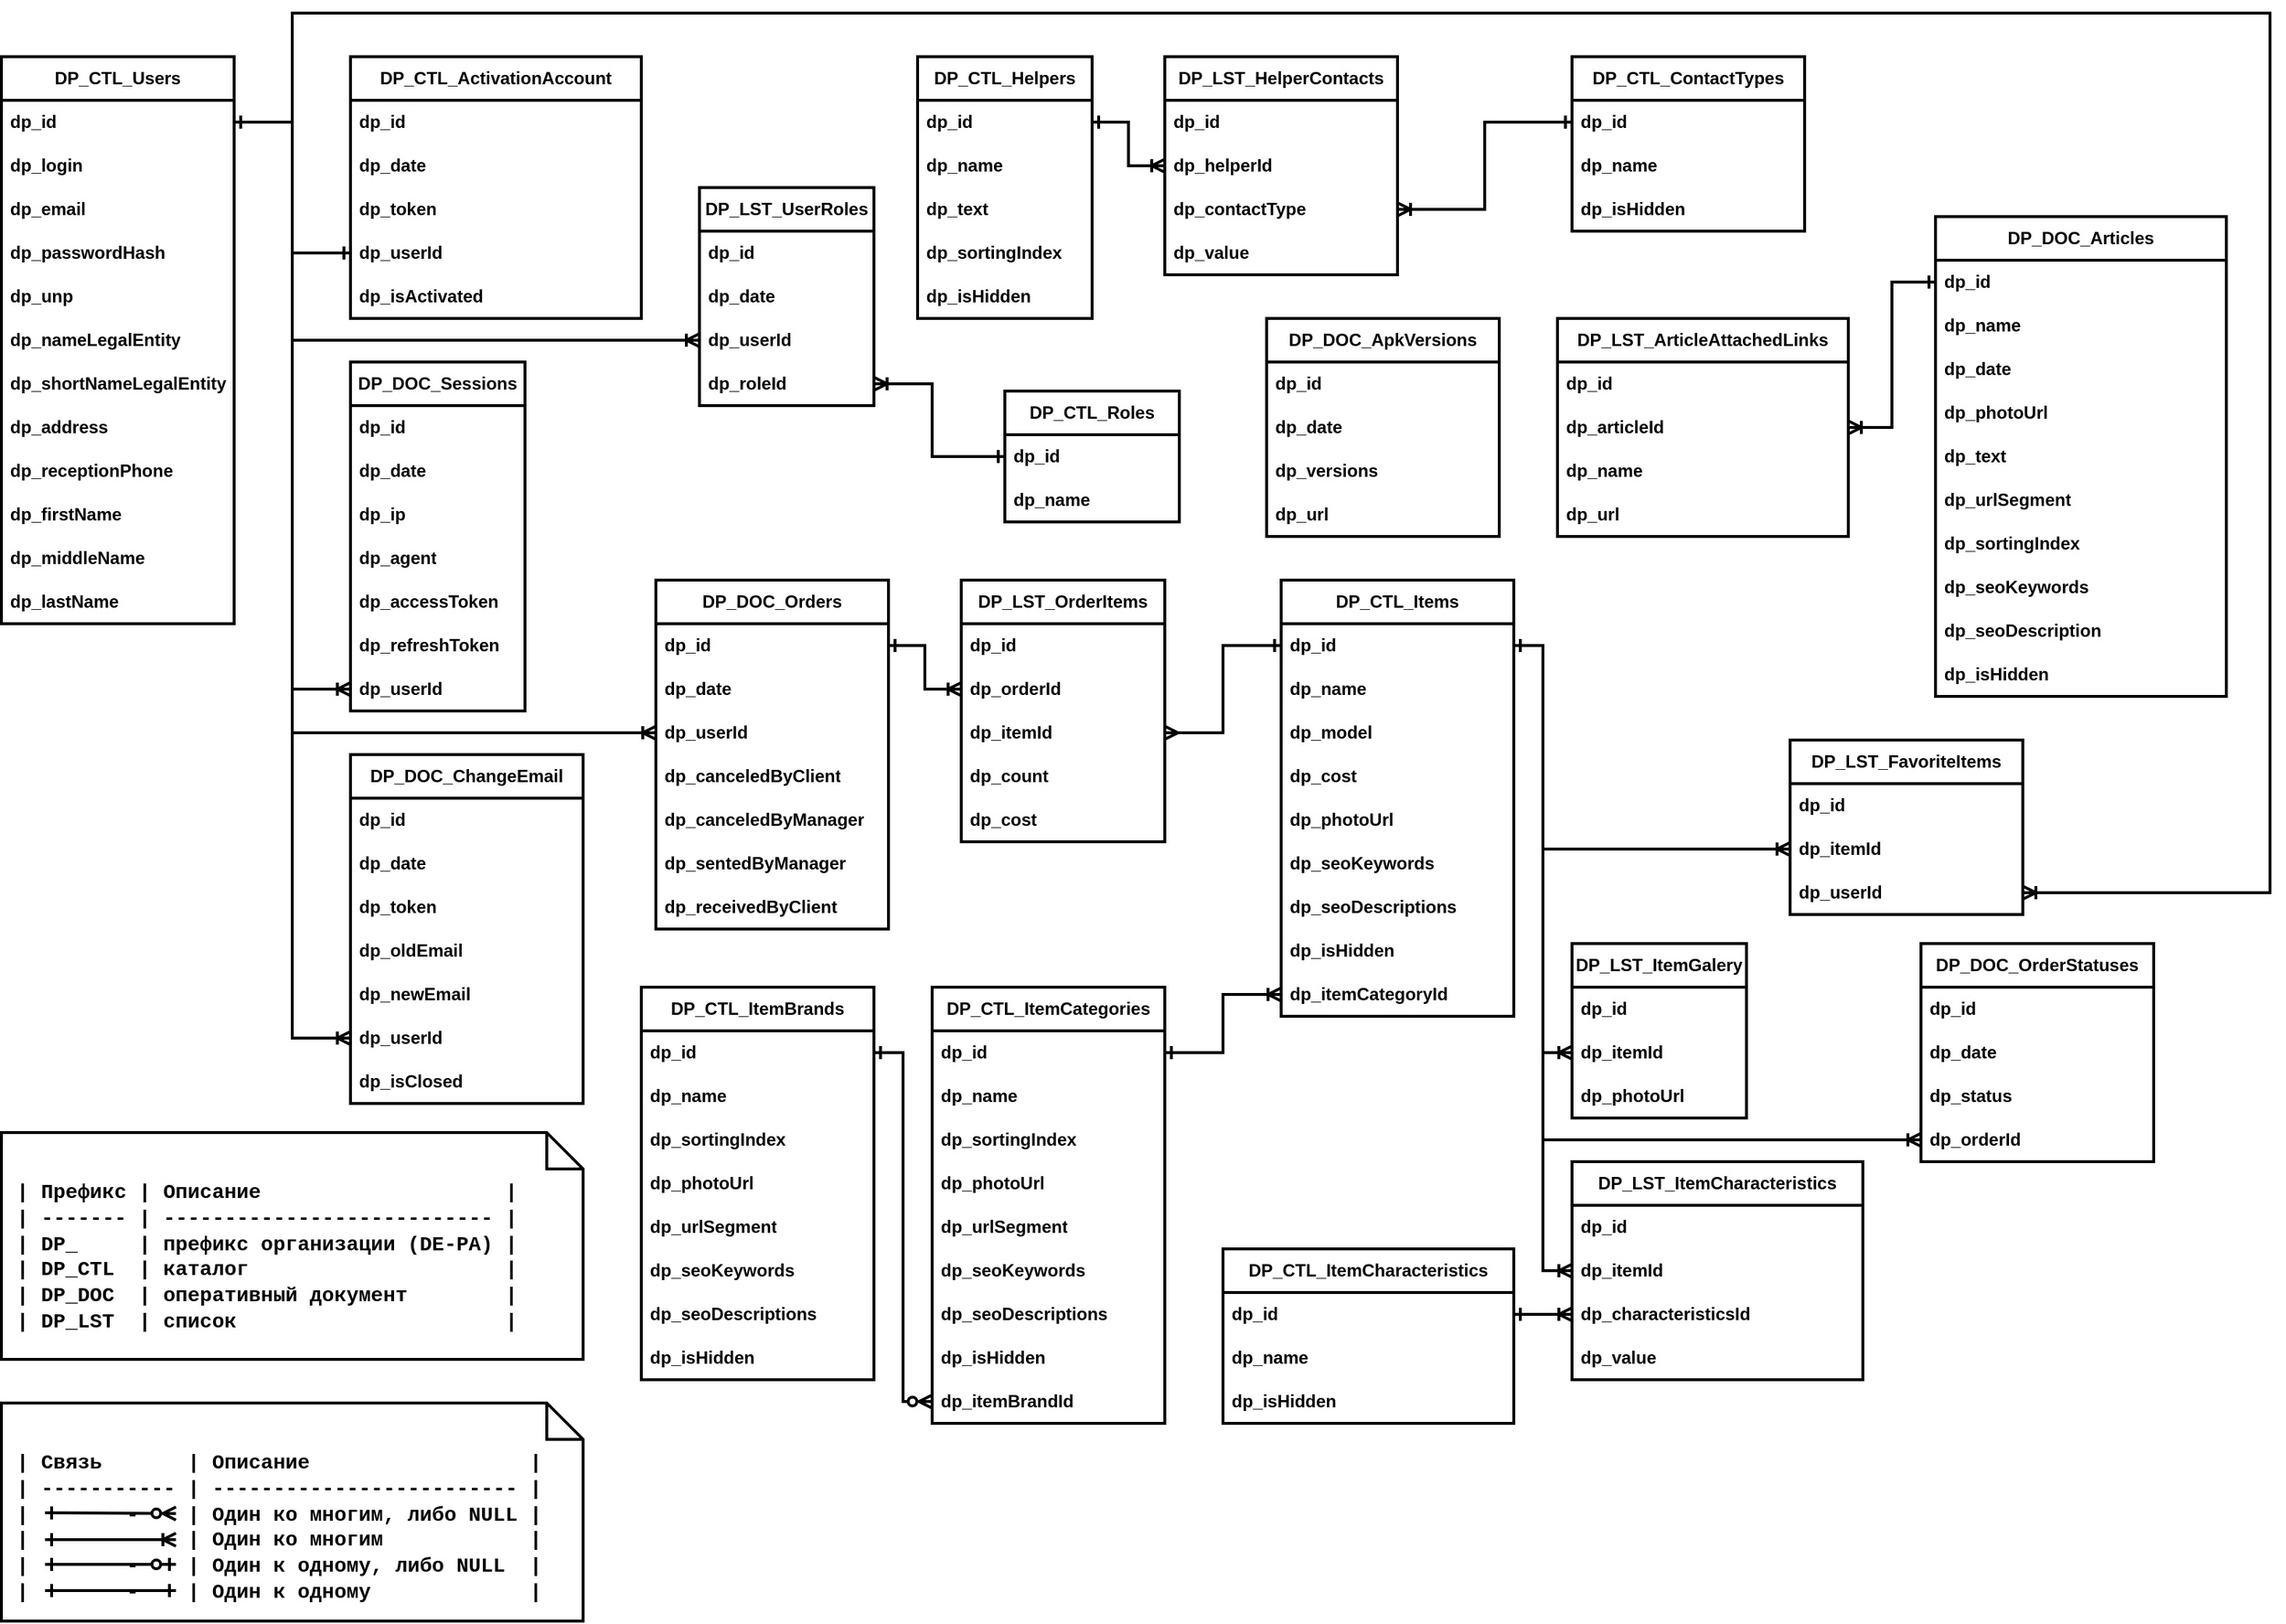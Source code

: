 <mxfile version="21.2.8" type="device">
  <diagram id="R2lEEEUBdFMjLlhIrx00" name="Page-1">
    <mxGraphModel dx="1884" dy="1116" grid="1" gridSize="10" guides="1" tooltips="1" connect="1" arrows="1" fold="1" page="1" pageScale="1" pageWidth="1654" pageHeight="1169" math="0" shadow="0" extFonts="Permanent Marker^https://fonts.googleapis.com/css?family=Permanent+Marker">
      <root>
        <mxCell id="0" />
        <mxCell id="1" parent="0" />
        <mxCell id="JNhjC_xJ_HWVxbebXxMP-1" value="DP_CTL_Users" style="swimlane;fontStyle=1;childLayout=stackLayout;horizontal=1;startSize=30;horizontalStack=0;resizeParent=1;resizeParentMax=0;resizeLast=0;collapsible=1;marginBottom=0;whiteSpace=wrap;html=1;strokeWidth=2;" parent="1" vertex="1">
          <mxGeometry x="40" y="44" width="160" height="390" as="geometry" />
        </mxCell>
        <mxCell id="JNhjC_xJ_HWVxbebXxMP-2" value="dp_id" style="text;strokeColor=none;fillColor=none;align=left;verticalAlign=middle;spacingLeft=4;spacingRight=4;overflow=hidden;points=[[0,0.5],[1,0.5]];portConstraint=eastwest;rotatable=0;whiteSpace=wrap;html=1;strokeWidth=2;fontStyle=1" parent="JNhjC_xJ_HWVxbebXxMP-1" vertex="1">
          <mxGeometry y="30" width="160" height="30" as="geometry" />
        </mxCell>
        <mxCell id="JNhjC_xJ_HWVxbebXxMP-3" value="dp_login" style="text;strokeColor=none;fillColor=none;align=left;verticalAlign=middle;spacingLeft=4;spacingRight=4;overflow=hidden;points=[[0,0.5],[1,0.5]];portConstraint=eastwest;rotatable=0;whiteSpace=wrap;html=1;strokeWidth=2;fontStyle=1" parent="JNhjC_xJ_HWVxbebXxMP-1" vertex="1">
          <mxGeometry y="60" width="160" height="30" as="geometry" />
        </mxCell>
        <mxCell id="JNhjC_xJ_HWVxbebXxMP-4" value="dp_email" style="text;strokeColor=none;fillColor=none;align=left;verticalAlign=middle;spacingLeft=4;spacingRight=4;overflow=hidden;points=[[0,0.5],[1,0.5]];portConstraint=eastwest;rotatable=0;whiteSpace=wrap;html=1;strokeWidth=2;fontStyle=1" parent="JNhjC_xJ_HWVxbebXxMP-1" vertex="1">
          <mxGeometry y="90" width="160" height="30" as="geometry" />
        </mxCell>
        <mxCell id="JNhjC_xJ_HWVxbebXxMP-5" value="dp_passwordHash" style="text;strokeColor=none;fillColor=none;align=left;verticalAlign=middle;spacingLeft=4;spacingRight=4;overflow=hidden;points=[[0,0.5],[1,0.5]];portConstraint=eastwest;rotatable=0;whiteSpace=wrap;html=1;strokeWidth=2;fontStyle=1" parent="JNhjC_xJ_HWVxbebXxMP-1" vertex="1">
          <mxGeometry y="120" width="160" height="30" as="geometry" />
        </mxCell>
        <mxCell id="JNhjC_xJ_HWVxbebXxMP-6" value="dp_unp" style="text;strokeColor=none;fillColor=none;align=left;verticalAlign=middle;spacingLeft=4;spacingRight=4;overflow=hidden;points=[[0,0.5],[1,0.5]];portConstraint=eastwest;rotatable=0;whiteSpace=wrap;html=1;strokeWidth=2;fontStyle=1" parent="JNhjC_xJ_HWVxbebXxMP-1" vertex="1">
          <mxGeometry y="150" width="160" height="30" as="geometry" />
        </mxCell>
        <mxCell id="JNhjC_xJ_HWVxbebXxMP-7" value="dp_nameLegalEntity" style="text;strokeColor=none;fillColor=none;align=left;verticalAlign=middle;spacingLeft=4;spacingRight=4;overflow=hidden;points=[[0,0.5],[1,0.5]];portConstraint=eastwest;rotatable=0;whiteSpace=wrap;html=1;strokeWidth=2;fontStyle=1" parent="JNhjC_xJ_HWVxbebXxMP-1" vertex="1">
          <mxGeometry y="180" width="160" height="30" as="geometry" />
        </mxCell>
        <mxCell id="JNhjC_xJ_HWVxbebXxMP-8" value="dp_shortNameLegalEntity" style="text;strokeColor=none;fillColor=none;align=left;verticalAlign=middle;spacingLeft=4;spacingRight=4;overflow=hidden;points=[[0,0.5],[1,0.5]];portConstraint=eastwest;rotatable=0;whiteSpace=wrap;html=1;strokeWidth=2;fontStyle=1" parent="JNhjC_xJ_HWVxbebXxMP-1" vertex="1">
          <mxGeometry y="210" width="160" height="30" as="geometry" />
        </mxCell>
        <mxCell id="JNhjC_xJ_HWVxbebXxMP-9" value="dp_address" style="text;strokeColor=none;fillColor=none;align=left;verticalAlign=middle;spacingLeft=4;spacingRight=4;overflow=hidden;points=[[0,0.5],[1,0.5]];portConstraint=eastwest;rotatable=0;whiteSpace=wrap;html=1;strokeWidth=2;fontStyle=1" parent="JNhjC_xJ_HWVxbebXxMP-1" vertex="1">
          <mxGeometry y="240" width="160" height="30" as="geometry" />
        </mxCell>
        <mxCell id="JNhjC_xJ_HWVxbebXxMP-10" value="dp_receptionPhone" style="text;strokeColor=none;fillColor=none;align=left;verticalAlign=middle;spacingLeft=4;spacingRight=4;overflow=hidden;points=[[0,0.5],[1,0.5]];portConstraint=eastwest;rotatable=0;whiteSpace=wrap;html=1;strokeWidth=2;fontStyle=1" parent="JNhjC_xJ_HWVxbebXxMP-1" vertex="1">
          <mxGeometry y="270" width="160" height="30" as="geometry" />
        </mxCell>
        <mxCell id="JNhjC_xJ_HWVxbebXxMP-11" value="dp_firstName" style="text;strokeColor=none;fillColor=none;align=left;verticalAlign=middle;spacingLeft=4;spacingRight=4;overflow=hidden;points=[[0,0.5],[1,0.5]];portConstraint=eastwest;rotatable=0;whiteSpace=wrap;html=1;strokeWidth=2;fontStyle=1" parent="JNhjC_xJ_HWVxbebXxMP-1" vertex="1">
          <mxGeometry y="300" width="160" height="30" as="geometry" />
        </mxCell>
        <mxCell id="JNhjC_xJ_HWVxbebXxMP-12" value="dp_middleName" style="text;strokeColor=none;fillColor=none;align=left;verticalAlign=middle;spacingLeft=4;spacingRight=4;overflow=hidden;points=[[0,0.5],[1,0.5]];portConstraint=eastwest;rotatable=0;whiteSpace=wrap;html=1;strokeWidth=2;fontStyle=1" parent="JNhjC_xJ_HWVxbebXxMP-1" vertex="1">
          <mxGeometry y="330" width="160" height="30" as="geometry" />
        </mxCell>
        <mxCell id="JNhjC_xJ_HWVxbebXxMP-13" value="dp_lastName" style="text;strokeColor=none;fillColor=none;align=left;verticalAlign=middle;spacingLeft=4;spacingRight=4;overflow=hidden;points=[[0,0.5],[1,0.5]];portConstraint=eastwest;rotatable=0;whiteSpace=wrap;html=1;strokeWidth=2;fontStyle=1" parent="JNhjC_xJ_HWVxbebXxMP-1" vertex="1">
          <mxGeometry y="360" width="160" height="30" as="geometry" />
        </mxCell>
        <mxCell id="JNhjC_xJ_HWVxbebXxMP-14" value="DP_CTL_ActivationAccount" style="swimlane;fontStyle=1;childLayout=stackLayout;horizontal=1;startSize=30;horizontalStack=0;resizeParent=1;resizeParentMax=0;resizeLast=0;collapsible=1;marginBottom=0;whiteSpace=wrap;html=1;strokeWidth=2;" parent="1" vertex="1">
          <mxGeometry x="280" y="44" width="200" height="180" as="geometry" />
        </mxCell>
        <mxCell id="JNhjC_xJ_HWVxbebXxMP-15" value="dp_id" style="text;strokeColor=none;fillColor=none;align=left;verticalAlign=middle;spacingLeft=4;spacingRight=4;overflow=hidden;points=[[0,0.5],[1,0.5]];portConstraint=eastwest;rotatable=0;whiteSpace=wrap;html=1;strokeWidth=2;fontStyle=1" parent="JNhjC_xJ_HWVxbebXxMP-14" vertex="1">
          <mxGeometry y="30" width="200" height="30" as="geometry" />
        </mxCell>
        <mxCell id="JNhjC_xJ_HWVxbebXxMP-16" value="dp_date" style="text;strokeColor=none;fillColor=none;align=left;verticalAlign=middle;spacingLeft=4;spacingRight=4;overflow=hidden;points=[[0,0.5],[1,0.5]];portConstraint=eastwest;rotatable=0;whiteSpace=wrap;html=1;strokeWidth=2;fontStyle=1" parent="JNhjC_xJ_HWVxbebXxMP-14" vertex="1">
          <mxGeometry y="60" width="200" height="30" as="geometry" />
        </mxCell>
        <mxCell id="JNhjC_xJ_HWVxbebXxMP-17" value="dp_token" style="text;strokeColor=none;fillColor=none;align=left;verticalAlign=middle;spacingLeft=4;spacingRight=4;overflow=hidden;points=[[0,0.5],[1,0.5]];portConstraint=eastwest;rotatable=0;whiteSpace=wrap;html=1;strokeWidth=2;fontStyle=1" parent="JNhjC_xJ_HWVxbebXxMP-14" vertex="1">
          <mxGeometry y="90" width="200" height="30" as="geometry" />
        </mxCell>
        <mxCell id="JNhjC_xJ_HWVxbebXxMP-18" value="dp_userId" style="text;strokeColor=none;fillColor=none;align=left;verticalAlign=middle;spacingLeft=4;spacingRight=4;overflow=hidden;points=[[0,0.5],[1,0.5]];portConstraint=eastwest;rotatable=0;whiteSpace=wrap;html=1;strokeWidth=2;fontStyle=1" parent="JNhjC_xJ_HWVxbebXxMP-14" vertex="1">
          <mxGeometry y="120" width="200" height="30" as="geometry" />
        </mxCell>
        <mxCell id="JNhjC_xJ_HWVxbebXxMP-19" value="dp_isActivated" style="text;strokeColor=none;fillColor=none;align=left;verticalAlign=middle;spacingLeft=4;spacingRight=4;overflow=hidden;points=[[0,0.5],[1,0.5]];portConstraint=eastwest;rotatable=0;whiteSpace=wrap;html=1;strokeWidth=2;fontStyle=1" parent="JNhjC_xJ_HWVxbebXxMP-14" vertex="1">
          <mxGeometry y="150" width="200" height="30" as="geometry" />
        </mxCell>
        <mxCell id="JNhjC_xJ_HWVxbebXxMP-20" value="DP_DOC_Sessions" style="swimlane;fontStyle=1;childLayout=stackLayout;horizontal=1;startSize=30;horizontalStack=0;resizeParent=1;resizeParentMax=0;resizeLast=0;collapsible=1;marginBottom=0;whiteSpace=wrap;html=1;strokeWidth=2;" parent="1" vertex="1">
          <mxGeometry x="280" y="254" width="120" height="240" as="geometry" />
        </mxCell>
        <mxCell id="JNhjC_xJ_HWVxbebXxMP-21" value="dp_id" style="text;strokeColor=none;fillColor=none;align=left;verticalAlign=middle;spacingLeft=4;spacingRight=4;overflow=hidden;points=[[0,0.5],[1,0.5]];portConstraint=eastwest;rotatable=0;whiteSpace=wrap;html=1;strokeWidth=2;fontStyle=1" parent="JNhjC_xJ_HWVxbebXxMP-20" vertex="1">
          <mxGeometry y="30" width="120" height="30" as="geometry" />
        </mxCell>
        <mxCell id="JNhjC_xJ_HWVxbebXxMP-22" value="dp_date" style="text;strokeColor=none;fillColor=none;align=left;verticalAlign=middle;spacingLeft=4;spacingRight=4;overflow=hidden;points=[[0,0.5],[1,0.5]];portConstraint=eastwest;rotatable=0;whiteSpace=wrap;html=1;strokeWidth=2;fontStyle=1" parent="JNhjC_xJ_HWVxbebXxMP-20" vertex="1">
          <mxGeometry y="60" width="120" height="30" as="geometry" />
        </mxCell>
        <mxCell id="JNhjC_xJ_HWVxbebXxMP-23" value="dp_ip" style="text;strokeColor=none;fillColor=none;align=left;verticalAlign=middle;spacingLeft=4;spacingRight=4;overflow=hidden;points=[[0,0.5],[1,0.5]];portConstraint=eastwest;rotatable=0;whiteSpace=wrap;html=1;strokeWidth=2;fontStyle=1" parent="JNhjC_xJ_HWVxbebXxMP-20" vertex="1">
          <mxGeometry y="90" width="120" height="30" as="geometry" />
        </mxCell>
        <mxCell id="JNhjC_xJ_HWVxbebXxMP-24" value="dp_agent" style="text;strokeColor=none;fillColor=none;align=left;verticalAlign=middle;spacingLeft=4;spacingRight=4;overflow=hidden;points=[[0,0.5],[1,0.5]];portConstraint=eastwest;rotatable=0;whiteSpace=wrap;html=1;strokeWidth=2;fontStyle=1" parent="JNhjC_xJ_HWVxbebXxMP-20" vertex="1">
          <mxGeometry y="120" width="120" height="30" as="geometry" />
        </mxCell>
        <mxCell id="JNhjC_xJ_HWVxbebXxMP-25" value="dp_accessToken" style="text;strokeColor=none;fillColor=none;align=left;verticalAlign=middle;spacingLeft=4;spacingRight=4;overflow=hidden;points=[[0,0.5],[1,0.5]];portConstraint=eastwest;rotatable=0;whiteSpace=wrap;html=1;strokeWidth=2;fontStyle=1" parent="JNhjC_xJ_HWVxbebXxMP-20" vertex="1">
          <mxGeometry y="150" width="120" height="30" as="geometry" />
        </mxCell>
        <mxCell id="JNhjC_xJ_HWVxbebXxMP-26" value="dp_refreshToken" style="text;strokeColor=none;fillColor=none;align=left;verticalAlign=middle;spacingLeft=4;spacingRight=4;overflow=hidden;points=[[0,0.5],[1,0.5]];portConstraint=eastwest;rotatable=0;whiteSpace=wrap;html=1;strokeWidth=2;fontStyle=1" parent="JNhjC_xJ_HWVxbebXxMP-20" vertex="1">
          <mxGeometry y="180" width="120" height="30" as="geometry" />
        </mxCell>
        <mxCell id="JNhjC_xJ_HWVxbebXxMP-27" value="dp_userId" style="text;strokeColor=none;fillColor=none;align=left;verticalAlign=middle;spacingLeft=4;spacingRight=4;overflow=hidden;points=[[0,0.5],[1,0.5]];portConstraint=eastwest;rotatable=0;whiteSpace=wrap;html=1;strokeWidth=2;fontStyle=1" parent="JNhjC_xJ_HWVxbebXxMP-20" vertex="1">
          <mxGeometry y="210" width="120" height="30" as="geometry" />
        </mxCell>
        <mxCell id="JNhjC_xJ_HWVxbebXxMP-28" value="DP_DOC_ChangeEmail" style="swimlane;fontStyle=1;childLayout=stackLayout;horizontal=1;startSize=30;horizontalStack=0;resizeParent=1;resizeParentMax=0;resizeLast=0;collapsible=1;marginBottom=0;whiteSpace=wrap;html=1;strokeWidth=2;" parent="1" vertex="1">
          <mxGeometry x="280" y="524" width="160" height="240" as="geometry" />
        </mxCell>
        <mxCell id="JNhjC_xJ_HWVxbebXxMP-29" value="dp_id" style="text;strokeColor=none;fillColor=none;align=left;verticalAlign=middle;spacingLeft=4;spacingRight=4;overflow=hidden;points=[[0,0.5],[1,0.5]];portConstraint=eastwest;rotatable=0;whiteSpace=wrap;html=1;strokeWidth=2;fontStyle=1" parent="JNhjC_xJ_HWVxbebXxMP-28" vertex="1">
          <mxGeometry y="30" width="160" height="30" as="geometry" />
        </mxCell>
        <mxCell id="JNhjC_xJ_HWVxbebXxMP-30" value="dp_date" style="text;strokeColor=none;fillColor=none;align=left;verticalAlign=middle;spacingLeft=4;spacingRight=4;overflow=hidden;points=[[0,0.5],[1,0.5]];portConstraint=eastwest;rotatable=0;whiteSpace=wrap;html=1;strokeWidth=2;fontStyle=1" parent="JNhjC_xJ_HWVxbebXxMP-28" vertex="1">
          <mxGeometry y="60" width="160" height="30" as="geometry" />
        </mxCell>
        <mxCell id="JNhjC_xJ_HWVxbebXxMP-31" value="dp_token" style="text;strokeColor=none;fillColor=none;align=left;verticalAlign=middle;spacingLeft=4;spacingRight=4;overflow=hidden;points=[[0,0.5],[1,0.5]];portConstraint=eastwest;rotatable=0;whiteSpace=wrap;html=1;strokeWidth=2;fontStyle=1" parent="JNhjC_xJ_HWVxbebXxMP-28" vertex="1">
          <mxGeometry y="90" width="160" height="30" as="geometry" />
        </mxCell>
        <mxCell id="JNhjC_xJ_HWVxbebXxMP-32" value="dp_oldEmail" style="text;strokeColor=none;fillColor=none;align=left;verticalAlign=middle;spacingLeft=4;spacingRight=4;overflow=hidden;points=[[0,0.5],[1,0.5]];portConstraint=eastwest;rotatable=0;whiteSpace=wrap;html=1;strokeWidth=2;fontStyle=1" parent="JNhjC_xJ_HWVxbebXxMP-28" vertex="1">
          <mxGeometry y="120" width="160" height="30" as="geometry" />
        </mxCell>
        <mxCell id="JNhjC_xJ_HWVxbebXxMP-33" value="dp_newEmail" style="text;strokeColor=none;fillColor=none;align=left;verticalAlign=middle;spacingLeft=4;spacingRight=4;overflow=hidden;points=[[0,0.5],[1,0.5]];portConstraint=eastwest;rotatable=0;whiteSpace=wrap;html=1;strokeWidth=2;fontStyle=1" parent="JNhjC_xJ_HWVxbebXxMP-28" vertex="1">
          <mxGeometry y="150" width="160" height="30" as="geometry" />
        </mxCell>
        <mxCell id="JNhjC_xJ_HWVxbebXxMP-34" value="dp_userId" style="text;strokeColor=none;fillColor=none;align=left;verticalAlign=middle;spacingLeft=4;spacingRight=4;overflow=hidden;points=[[0,0.5],[1,0.5]];portConstraint=eastwest;rotatable=0;whiteSpace=wrap;html=1;strokeWidth=2;fontStyle=1" parent="JNhjC_xJ_HWVxbebXxMP-28" vertex="1">
          <mxGeometry y="180" width="160" height="30" as="geometry" />
        </mxCell>
        <mxCell id="JNhjC_xJ_HWVxbebXxMP-35" value="dp_isClosed" style="text;strokeColor=none;fillColor=none;align=left;verticalAlign=middle;spacingLeft=4;spacingRight=4;overflow=hidden;points=[[0,0.5],[1,0.5]];portConstraint=eastwest;rotatable=0;whiteSpace=wrap;html=1;strokeWidth=2;fontStyle=1" parent="JNhjC_xJ_HWVxbebXxMP-28" vertex="1">
          <mxGeometry y="210" width="160" height="30" as="geometry" />
        </mxCell>
        <mxCell id="JNhjC_xJ_HWVxbebXxMP-36" value="DP_CTL_Roles" style="swimlane;fontStyle=1;childLayout=stackLayout;horizontal=1;startSize=30;horizontalStack=0;resizeParent=1;resizeParentMax=0;resizeLast=0;collapsible=1;marginBottom=0;whiteSpace=wrap;html=1;strokeWidth=2;" parent="1" vertex="1">
          <mxGeometry x="730" y="274" width="120" height="90" as="geometry" />
        </mxCell>
        <mxCell id="JNhjC_xJ_HWVxbebXxMP-37" value="dp_id" style="text;strokeColor=none;fillColor=none;align=left;verticalAlign=middle;spacingLeft=4;spacingRight=4;overflow=hidden;points=[[0,0.5],[1,0.5]];portConstraint=eastwest;rotatable=0;whiteSpace=wrap;html=1;strokeWidth=2;fontStyle=1" parent="JNhjC_xJ_HWVxbebXxMP-36" vertex="1">
          <mxGeometry y="30" width="120" height="30" as="geometry" />
        </mxCell>
        <mxCell id="JNhjC_xJ_HWVxbebXxMP-38" value="dp_name" style="text;strokeColor=none;fillColor=none;align=left;verticalAlign=middle;spacingLeft=4;spacingRight=4;overflow=hidden;points=[[0,0.5],[1,0.5]];portConstraint=eastwest;rotatable=0;whiteSpace=wrap;html=1;strokeWidth=2;fontStyle=1" parent="JNhjC_xJ_HWVxbebXxMP-36" vertex="1">
          <mxGeometry y="60" width="120" height="30" as="geometry" />
        </mxCell>
        <mxCell id="JNhjC_xJ_HWVxbebXxMP-39" value="DP_LST_UserRoles" style="swimlane;fontStyle=1;childLayout=stackLayout;horizontal=1;startSize=30;horizontalStack=0;resizeParent=1;resizeParentMax=0;resizeLast=0;collapsible=1;marginBottom=0;whiteSpace=wrap;html=1;strokeWidth=2;" parent="1" vertex="1">
          <mxGeometry x="520" y="134" width="120" height="150" as="geometry" />
        </mxCell>
        <mxCell id="JNhjC_xJ_HWVxbebXxMP-40" value="dp_id" style="text;strokeColor=none;fillColor=none;align=left;verticalAlign=middle;spacingLeft=4;spacingRight=4;overflow=hidden;points=[[0,0.5],[1,0.5]];portConstraint=eastwest;rotatable=0;whiteSpace=wrap;html=1;strokeWidth=2;fontStyle=1" parent="JNhjC_xJ_HWVxbebXxMP-39" vertex="1">
          <mxGeometry y="30" width="120" height="30" as="geometry" />
        </mxCell>
        <mxCell id="JNhjC_xJ_HWVxbebXxMP-41" value="dp_date" style="text;strokeColor=none;fillColor=none;align=left;verticalAlign=middle;spacingLeft=4;spacingRight=4;overflow=hidden;points=[[0,0.5],[1,0.5]];portConstraint=eastwest;rotatable=0;whiteSpace=wrap;html=1;strokeWidth=2;fontStyle=1" parent="JNhjC_xJ_HWVxbebXxMP-39" vertex="1">
          <mxGeometry y="60" width="120" height="30" as="geometry" />
        </mxCell>
        <mxCell id="JNhjC_xJ_HWVxbebXxMP-42" value="dp_userId" style="text;strokeColor=none;fillColor=none;align=left;verticalAlign=middle;spacingLeft=4;spacingRight=4;overflow=hidden;points=[[0,0.5],[1,0.5]];portConstraint=eastwest;rotatable=0;whiteSpace=wrap;html=1;strokeWidth=2;fontStyle=1" parent="JNhjC_xJ_HWVxbebXxMP-39" vertex="1">
          <mxGeometry y="90" width="120" height="30" as="geometry" />
        </mxCell>
        <mxCell id="JNhjC_xJ_HWVxbebXxMP-43" value="dp_roleId" style="text;strokeColor=none;fillColor=none;align=left;verticalAlign=middle;spacingLeft=4;spacingRight=4;overflow=hidden;points=[[0,0.5],[1,0.5]];portConstraint=eastwest;rotatable=0;whiteSpace=wrap;html=1;strokeWidth=2;fontStyle=1" parent="JNhjC_xJ_HWVxbebXxMP-39" vertex="1">
          <mxGeometry y="120" width="120" height="30" as="geometry" />
        </mxCell>
        <mxCell id="JNhjC_xJ_HWVxbebXxMP-49" value="DP_CTL_ItemBrands" style="swimlane;fontStyle=1;childLayout=stackLayout;horizontal=1;startSize=30;horizontalStack=0;resizeParent=1;resizeParentMax=0;resizeLast=0;collapsible=1;marginBottom=0;whiteSpace=wrap;html=1;strokeWidth=2;" parent="1" vertex="1">
          <mxGeometry x="480" y="684" width="160" height="270" as="geometry" />
        </mxCell>
        <mxCell id="JNhjC_xJ_HWVxbebXxMP-50" value="dp_id" style="text;strokeColor=none;fillColor=none;align=left;verticalAlign=middle;spacingLeft=4;spacingRight=4;overflow=hidden;points=[[0,0.5],[1,0.5]];portConstraint=eastwest;rotatable=0;whiteSpace=wrap;html=1;strokeWidth=2;fontStyle=1" parent="JNhjC_xJ_HWVxbebXxMP-49" vertex="1">
          <mxGeometry y="30" width="160" height="30" as="geometry" />
        </mxCell>
        <mxCell id="JNhjC_xJ_HWVxbebXxMP-51" value="dp_name" style="text;strokeColor=none;fillColor=none;align=left;verticalAlign=middle;spacingLeft=4;spacingRight=4;overflow=hidden;points=[[0,0.5],[1,0.5]];portConstraint=eastwest;rotatable=0;whiteSpace=wrap;html=1;strokeWidth=2;fontStyle=1" parent="JNhjC_xJ_HWVxbebXxMP-49" vertex="1">
          <mxGeometry y="60" width="160" height="30" as="geometry" />
        </mxCell>
        <mxCell id="JNhjC_xJ_HWVxbebXxMP-52" value="dp_sortingIndex" style="text;strokeColor=none;fillColor=none;align=left;verticalAlign=middle;spacingLeft=4;spacingRight=4;overflow=hidden;points=[[0,0.5],[1,0.5]];portConstraint=eastwest;rotatable=0;whiteSpace=wrap;html=1;strokeWidth=2;fontStyle=1" parent="JNhjC_xJ_HWVxbebXxMP-49" vertex="1">
          <mxGeometry y="90" width="160" height="30" as="geometry" />
        </mxCell>
        <mxCell id="JNhjC_xJ_HWVxbebXxMP-53" value="dp_photoUrl" style="text;strokeColor=none;fillColor=none;align=left;verticalAlign=middle;spacingLeft=4;spacingRight=4;overflow=hidden;points=[[0,0.5],[1,0.5]];portConstraint=eastwest;rotatable=0;whiteSpace=wrap;html=1;strokeWidth=2;fontStyle=1" parent="JNhjC_xJ_HWVxbebXxMP-49" vertex="1">
          <mxGeometry y="120" width="160" height="30" as="geometry" />
        </mxCell>
        <mxCell id="JNhjC_xJ_HWVxbebXxMP-54" value="dp_urlSegment" style="text;strokeColor=none;fillColor=none;align=left;verticalAlign=middle;spacingLeft=4;spacingRight=4;overflow=hidden;points=[[0,0.5],[1,0.5]];portConstraint=eastwest;rotatable=0;whiteSpace=wrap;html=1;strokeWidth=2;fontStyle=1" parent="JNhjC_xJ_HWVxbebXxMP-49" vertex="1">
          <mxGeometry y="150" width="160" height="30" as="geometry" />
        </mxCell>
        <mxCell id="JNhjC_xJ_HWVxbebXxMP-55" value="dp_seoKeywords" style="text;strokeColor=none;fillColor=none;align=left;verticalAlign=middle;spacingLeft=4;spacingRight=4;overflow=hidden;points=[[0,0.5],[1,0.5]];portConstraint=eastwest;rotatable=0;whiteSpace=wrap;html=1;strokeWidth=2;fontStyle=1" parent="JNhjC_xJ_HWVxbebXxMP-49" vertex="1">
          <mxGeometry y="180" width="160" height="30" as="geometry" />
        </mxCell>
        <mxCell id="JNhjC_xJ_HWVxbebXxMP-56" value="dp_seoDescriptions" style="text;strokeColor=none;fillColor=none;align=left;verticalAlign=middle;spacingLeft=4;spacingRight=4;overflow=hidden;points=[[0,0.5],[1,0.5]];portConstraint=eastwest;rotatable=0;whiteSpace=wrap;html=1;strokeWidth=2;fontStyle=1" parent="JNhjC_xJ_HWVxbebXxMP-49" vertex="1">
          <mxGeometry y="210" width="160" height="30" as="geometry" />
        </mxCell>
        <mxCell id="JNhjC_xJ_HWVxbebXxMP-57" value="dp_isHidden" style="text;strokeColor=none;fillColor=none;align=left;verticalAlign=middle;spacingLeft=4;spacingRight=4;overflow=hidden;points=[[0,0.5],[1,0.5]];portConstraint=eastwest;rotatable=0;whiteSpace=wrap;html=1;strokeWidth=2;fontStyle=1" parent="JNhjC_xJ_HWVxbebXxMP-49" vertex="1">
          <mxGeometry y="240" width="160" height="30" as="geometry" />
        </mxCell>
        <mxCell id="JNhjC_xJ_HWVxbebXxMP-58" value="DP_CTL_ItemCategories" style="swimlane;fontStyle=1;childLayout=stackLayout;horizontal=1;startSize=30;horizontalStack=0;resizeParent=1;resizeParentMax=0;resizeLast=0;collapsible=1;marginBottom=0;whiteSpace=wrap;html=1;strokeWidth=2;" parent="1" vertex="1">
          <mxGeometry x="680" y="684" width="160" height="300" as="geometry" />
        </mxCell>
        <mxCell id="JNhjC_xJ_HWVxbebXxMP-59" value="dp_id" style="text;strokeColor=none;fillColor=none;align=left;verticalAlign=middle;spacingLeft=4;spacingRight=4;overflow=hidden;points=[[0,0.5],[1,0.5]];portConstraint=eastwest;rotatable=0;whiteSpace=wrap;html=1;strokeWidth=2;fontStyle=1" parent="JNhjC_xJ_HWVxbebXxMP-58" vertex="1">
          <mxGeometry y="30" width="160" height="30" as="geometry" />
        </mxCell>
        <mxCell id="JNhjC_xJ_HWVxbebXxMP-60" value="dp_name" style="text;strokeColor=none;fillColor=none;align=left;verticalAlign=middle;spacingLeft=4;spacingRight=4;overflow=hidden;points=[[0,0.5],[1,0.5]];portConstraint=eastwest;rotatable=0;whiteSpace=wrap;html=1;strokeWidth=2;fontStyle=1" parent="JNhjC_xJ_HWVxbebXxMP-58" vertex="1">
          <mxGeometry y="60" width="160" height="30" as="geometry" />
        </mxCell>
        <mxCell id="JNhjC_xJ_HWVxbebXxMP-61" value="dp_sortingIndex" style="text;strokeColor=none;fillColor=none;align=left;verticalAlign=middle;spacingLeft=4;spacingRight=4;overflow=hidden;points=[[0,0.5],[1,0.5]];portConstraint=eastwest;rotatable=0;whiteSpace=wrap;html=1;strokeWidth=2;fontStyle=1" parent="JNhjC_xJ_HWVxbebXxMP-58" vertex="1">
          <mxGeometry y="90" width="160" height="30" as="geometry" />
        </mxCell>
        <mxCell id="JNhjC_xJ_HWVxbebXxMP-62" value="dp_photoUrl" style="text;strokeColor=none;fillColor=none;align=left;verticalAlign=middle;spacingLeft=4;spacingRight=4;overflow=hidden;points=[[0,0.5],[1,0.5]];portConstraint=eastwest;rotatable=0;whiteSpace=wrap;html=1;strokeWidth=2;fontStyle=1" parent="JNhjC_xJ_HWVxbebXxMP-58" vertex="1">
          <mxGeometry y="120" width="160" height="30" as="geometry" />
        </mxCell>
        <mxCell id="JNhjC_xJ_HWVxbebXxMP-63" value="dp_urlSegment" style="text;strokeColor=none;fillColor=none;align=left;verticalAlign=middle;spacingLeft=4;spacingRight=4;overflow=hidden;points=[[0,0.5],[1,0.5]];portConstraint=eastwest;rotatable=0;whiteSpace=wrap;html=1;strokeWidth=2;fontStyle=1" parent="JNhjC_xJ_HWVxbebXxMP-58" vertex="1">
          <mxGeometry y="150" width="160" height="30" as="geometry" />
        </mxCell>
        <mxCell id="JNhjC_xJ_HWVxbebXxMP-64" value="dp_seoKeywords" style="text;strokeColor=none;fillColor=none;align=left;verticalAlign=middle;spacingLeft=4;spacingRight=4;overflow=hidden;points=[[0,0.5],[1,0.5]];portConstraint=eastwest;rotatable=0;whiteSpace=wrap;html=1;strokeWidth=2;fontStyle=1" parent="JNhjC_xJ_HWVxbebXxMP-58" vertex="1">
          <mxGeometry y="180" width="160" height="30" as="geometry" />
        </mxCell>
        <mxCell id="JNhjC_xJ_HWVxbebXxMP-65" value="dp_seoDescriptions" style="text;strokeColor=none;fillColor=none;align=left;verticalAlign=middle;spacingLeft=4;spacingRight=4;overflow=hidden;points=[[0,0.5],[1,0.5]];portConstraint=eastwest;rotatable=0;whiteSpace=wrap;html=1;strokeWidth=2;fontStyle=1" parent="JNhjC_xJ_HWVxbebXxMP-58" vertex="1">
          <mxGeometry y="210" width="160" height="30" as="geometry" />
        </mxCell>
        <mxCell id="JNhjC_xJ_HWVxbebXxMP-66" value="dp_isHidden" style="text;strokeColor=none;fillColor=none;align=left;verticalAlign=middle;spacingLeft=4;spacingRight=4;overflow=hidden;points=[[0,0.5],[1,0.5]];portConstraint=eastwest;rotatable=0;whiteSpace=wrap;html=1;strokeWidth=2;fontStyle=1" parent="JNhjC_xJ_HWVxbebXxMP-58" vertex="1">
          <mxGeometry y="240" width="160" height="30" as="geometry" />
        </mxCell>
        <mxCell id="JNhjC_xJ_HWVxbebXxMP-67" value="dp_itemBrandId" style="text;strokeColor=none;fillColor=none;align=left;verticalAlign=middle;spacingLeft=4;spacingRight=4;overflow=hidden;points=[[0,0.5],[1,0.5]];portConstraint=eastwest;rotatable=0;whiteSpace=wrap;html=1;strokeWidth=2;fontStyle=1" parent="JNhjC_xJ_HWVxbebXxMP-58" vertex="1">
          <mxGeometry y="270" width="160" height="30" as="geometry" />
        </mxCell>
        <mxCell id="JNhjC_xJ_HWVxbebXxMP-68" value="DP_CTL_Items" style="swimlane;fontStyle=1;childLayout=stackLayout;horizontal=1;startSize=30;horizontalStack=0;resizeParent=1;resizeParentMax=0;resizeLast=0;collapsible=1;marginBottom=0;whiteSpace=wrap;html=1;strokeWidth=2;" parent="1" vertex="1">
          <mxGeometry x="920" y="404" width="160" height="300" as="geometry" />
        </mxCell>
        <mxCell id="JNhjC_xJ_HWVxbebXxMP-69" value="dp_id" style="text;strokeColor=none;fillColor=none;align=left;verticalAlign=middle;spacingLeft=4;spacingRight=4;overflow=hidden;points=[[0,0.5],[1,0.5]];portConstraint=eastwest;rotatable=0;whiteSpace=wrap;html=1;strokeWidth=2;fontStyle=1" parent="JNhjC_xJ_HWVxbebXxMP-68" vertex="1">
          <mxGeometry y="30" width="160" height="30" as="geometry" />
        </mxCell>
        <mxCell id="JNhjC_xJ_HWVxbebXxMP-70" value="dp_name" style="text;strokeColor=none;fillColor=none;align=left;verticalAlign=middle;spacingLeft=4;spacingRight=4;overflow=hidden;points=[[0,0.5],[1,0.5]];portConstraint=eastwest;rotatable=0;whiteSpace=wrap;html=1;strokeWidth=2;fontStyle=1" parent="JNhjC_xJ_HWVxbebXxMP-68" vertex="1">
          <mxGeometry y="60" width="160" height="30" as="geometry" />
        </mxCell>
        <mxCell id="JNhjC_xJ_HWVxbebXxMP-71" value="dp_model" style="text;strokeColor=none;fillColor=none;align=left;verticalAlign=middle;spacingLeft=4;spacingRight=4;overflow=hidden;points=[[0,0.5],[1,0.5]];portConstraint=eastwest;rotatable=0;whiteSpace=wrap;html=1;strokeWidth=2;fontStyle=1" parent="JNhjC_xJ_HWVxbebXxMP-68" vertex="1">
          <mxGeometry y="90" width="160" height="30" as="geometry" />
        </mxCell>
        <mxCell id="JNhjC_xJ_HWVxbebXxMP-72" value="dp_cost" style="text;strokeColor=none;fillColor=none;align=left;verticalAlign=middle;spacingLeft=4;spacingRight=4;overflow=hidden;points=[[0,0.5],[1,0.5]];portConstraint=eastwest;rotatable=0;whiteSpace=wrap;html=1;strokeWidth=2;fontStyle=1" parent="JNhjC_xJ_HWVxbebXxMP-68" vertex="1">
          <mxGeometry y="120" width="160" height="30" as="geometry" />
        </mxCell>
        <mxCell id="JNhjC_xJ_HWVxbebXxMP-73" value="dp_photoUrl" style="text;strokeColor=none;fillColor=none;align=left;verticalAlign=middle;spacingLeft=4;spacingRight=4;overflow=hidden;points=[[0,0.5],[1,0.5]];portConstraint=eastwest;rotatable=0;whiteSpace=wrap;html=1;strokeWidth=2;fontStyle=1" parent="JNhjC_xJ_HWVxbebXxMP-68" vertex="1">
          <mxGeometry y="150" width="160" height="30" as="geometry" />
        </mxCell>
        <mxCell id="JNhjC_xJ_HWVxbebXxMP-74" value="dp_seoKeywords" style="text;strokeColor=none;fillColor=none;align=left;verticalAlign=middle;spacingLeft=4;spacingRight=4;overflow=hidden;points=[[0,0.5],[1,0.5]];portConstraint=eastwest;rotatable=0;whiteSpace=wrap;html=1;strokeWidth=2;fontStyle=1" parent="JNhjC_xJ_HWVxbebXxMP-68" vertex="1">
          <mxGeometry y="180" width="160" height="30" as="geometry" />
        </mxCell>
        <mxCell id="JNhjC_xJ_HWVxbebXxMP-75" value="dp_seoDescriptions" style="text;strokeColor=none;fillColor=none;align=left;verticalAlign=middle;spacingLeft=4;spacingRight=4;overflow=hidden;points=[[0,0.5],[1,0.5]];portConstraint=eastwest;rotatable=0;whiteSpace=wrap;html=1;strokeWidth=2;fontStyle=1" parent="JNhjC_xJ_HWVxbebXxMP-68" vertex="1">
          <mxGeometry y="210" width="160" height="30" as="geometry" />
        </mxCell>
        <mxCell id="JNhjC_xJ_HWVxbebXxMP-76" value="dp_isHidden" style="text;strokeColor=none;fillColor=none;align=left;verticalAlign=middle;spacingLeft=4;spacingRight=4;overflow=hidden;points=[[0,0.5],[1,0.5]];portConstraint=eastwest;rotatable=0;whiteSpace=wrap;html=1;strokeWidth=2;fontStyle=1" parent="JNhjC_xJ_HWVxbebXxMP-68" vertex="1">
          <mxGeometry y="240" width="160" height="30" as="geometry" />
        </mxCell>
        <mxCell id="JNhjC_xJ_HWVxbebXxMP-77" value="dp_itemCategoryId" style="text;strokeColor=none;fillColor=none;align=left;verticalAlign=middle;spacingLeft=4;spacingRight=4;overflow=hidden;points=[[0,0.5],[1,0.5]];portConstraint=eastwest;rotatable=0;whiteSpace=wrap;html=1;strokeWidth=2;fontStyle=1" parent="JNhjC_xJ_HWVxbebXxMP-68" vertex="1">
          <mxGeometry y="270" width="160" height="30" as="geometry" />
        </mxCell>
        <mxCell id="JNhjC_xJ_HWVxbebXxMP-78" value="DP_LST_ItemGalery" style="swimlane;fontStyle=1;childLayout=stackLayout;horizontal=1;startSize=30;horizontalStack=0;resizeParent=1;resizeParentMax=0;resizeLast=0;collapsible=1;marginBottom=0;whiteSpace=wrap;html=1;strokeWidth=2;" parent="1" vertex="1">
          <mxGeometry x="1120" y="654" width="120" height="120" as="geometry" />
        </mxCell>
        <mxCell id="JNhjC_xJ_HWVxbebXxMP-79" value="dp_id" style="text;strokeColor=none;fillColor=none;align=left;verticalAlign=middle;spacingLeft=4;spacingRight=4;overflow=hidden;points=[[0,0.5],[1,0.5]];portConstraint=eastwest;rotatable=0;whiteSpace=wrap;html=1;strokeWidth=2;fontStyle=1" parent="JNhjC_xJ_HWVxbebXxMP-78" vertex="1">
          <mxGeometry y="30" width="120" height="30" as="geometry" />
        </mxCell>
        <mxCell id="JNhjC_xJ_HWVxbebXxMP-80" value="dp_itemId" style="text;strokeColor=none;fillColor=none;align=left;verticalAlign=middle;spacingLeft=4;spacingRight=4;overflow=hidden;points=[[0,0.5],[1,0.5]];portConstraint=eastwest;rotatable=0;whiteSpace=wrap;html=1;strokeWidth=2;fontStyle=1" parent="JNhjC_xJ_HWVxbebXxMP-78" vertex="1">
          <mxGeometry y="60" width="120" height="30" as="geometry" />
        </mxCell>
        <mxCell id="JNhjC_xJ_HWVxbebXxMP-81" value="dp_photoUrl" style="text;strokeColor=none;fillColor=none;align=left;verticalAlign=middle;spacingLeft=4;spacingRight=4;overflow=hidden;points=[[0,0.5],[1,0.5]];portConstraint=eastwest;rotatable=0;whiteSpace=wrap;html=1;strokeWidth=2;fontStyle=1" parent="JNhjC_xJ_HWVxbebXxMP-78" vertex="1">
          <mxGeometry y="90" width="120" height="30" as="geometry" />
        </mxCell>
        <mxCell id="JNhjC_xJ_HWVxbebXxMP-82" value="DP_LST_ItemCharacteristics" style="swimlane;fontStyle=1;childLayout=stackLayout;horizontal=1;startSize=30;horizontalStack=0;resizeParent=1;resizeParentMax=0;resizeLast=0;collapsible=1;marginBottom=0;whiteSpace=wrap;html=1;strokeWidth=2;" parent="1" vertex="1">
          <mxGeometry x="1120" y="804" width="200" height="150" as="geometry" />
        </mxCell>
        <mxCell id="JNhjC_xJ_HWVxbebXxMP-83" value="dp_id" style="text;strokeColor=none;fillColor=none;align=left;verticalAlign=middle;spacingLeft=4;spacingRight=4;overflow=hidden;points=[[0,0.5],[1,0.5]];portConstraint=eastwest;rotatable=0;whiteSpace=wrap;html=1;strokeWidth=2;fontStyle=1" parent="JNhjC_xJ_HWVxbebXxMP-82" vertex="1">
          <mxGeometry y="30" width="200" height="30" as="geometry" />
        </mxCell>
        <mxCell id="JNhjC_xJ_HWVxbebXxMP-84" value="dp_itemId" style="text;strokeColor=none;fillColor=none;align=left;verticalAlign=middle;spacingLeft=4;spacingRight=4;overflow=hidden;points=[[0,0.5],[1,0.5]];portConstraint=eastwest;rotatable=0;whiteSpace=wrap;html=1;strokeWidth=2;fontStyle=1" parent="JNhjC_xJ_HWVxbebXxMP-82" vertex="1">
          <mxGeometry y="60" width="200" height="30" as="geometry" />
        </mxCell>
        <mxCell id="JNhjC_xJ_HWVxbebXxMP-85" value="dp_characteristicsId" style="text;strokeColor=none;fillColor=none;align=left;verticalAlign=middle;spacingLeft=4;spacingRight=4;overflow=hidden;points=[[0,0.5],[1,0.5]];portConstraint=eastwest;rotatable=0;whiteSpace=wrap;html=1;strokeWidth=2;fontStyle=1" parent="JNhjC_xJ_HWVxbebXxMP-82" vertex="1">
          <mxGeometry y="90" width="200" height="30" as="geometry" />
        </mxCell>
        <mxCell id="JNhjC_xJ_HWVxbebXxMP-86" value="dp_value" style="text;strokeColor=none;fillColor=none;align=left;verticalAlign=middle;spacingLeft=4;spacingRight=4;overflow=hidden;points=[[0,0.5],[1,0.5]];portConstraint=eastwest;rotatable=0;whiteSpace=wrap;html=1;strokeWidth=2;fontStyle=1" parent="JNhjC_xJ_HWVxbebXxMP-82" vertex="1">
          <mxGeometry y="120" width="200" height="30" as="geometry" />
        </mxCell>
        <mxCell id="JNhjC_xJ_HWVxbebXxMP-87" value="DP_CTL_ItemCharacteristics" style="swimlane;fontStyle=1;childLayout=stackLayout;horizontal=1;startSize=30;horizontalStack=0;resizeParent=1;resizeParentMax=0;resizeLast=0;collapsible=1;marginBottom=0;whiteSpace=wrap;html=1;strokeWidth=2;" parent="1" vertex="1">
          <mxGeometry x="880" y="864" width="200" height="120" as="geometry" />
        </mxCell>
        <mxCell id="JNhjC_xJ_HWVxbebXxMP-88" value="dp_id" style="text;strokeColor=none;fillColor=none;align=left;verticalAlign=middle;spacingLeft=4;spacingRight=4;overflow=hidden;points=[[0,0.5],[1,0.5]];portConstraint=eastwest;rotatable=0;whiteSpace=wrap;html=1;strokeWidth=2;fontStyle=1" parent="JNhjC_xJ_HWVxbebXxMP-87" vertex="1">
          <mxGeometry y="30" width="200" height="30" as="geometry" />
        </mxCell>
        <mxCell id="JNhjC_xJ_HWVxbebXxMP-89" value="dp_name" style="text;strokeColor=none;fillColor=none;align=left;verticalAlign=middle;spacingLeft=4;spacingRight=4;overflow=hidden;points=[[0,0.5],[1,0.5]];portConstraint=eastwest;rotatable=0;whiteSpace=wrap;html=1;strokeWidth=2;fontStyle=1" parent="JNhjC_xJ_HWVxbebXxMP-87" vertex="1">
          <mxGeometry y="60" width="200" height="30" as="geometry" />
        </mxCell>
        <mxCell id="JNhjC_xJ_HWVxbebXxMP-90" value="dp_isHidden" style="text;strokeColor=none;fillColor=none;align=left;verticalAlign=middle;spacingLeft=4;spacingRight=4;overflow=hidden;points=[[0,0.5],[1,0.5]];portConstraint=eastwest;rotatable=0;whiteSpace=wrap;html=1;strokeWidth=2;fontStyle=1" parent="JNhjC_xJ_HWVxbebXxMP-87" vertex="1">
          <mxGeometry y="90" width="200" height="30" as="geometry" />
        </mxCell>
        <mxCell id="JNhjC_xJ_HWVxbebXxMP-91" value="DP_DOC_Orders" style="swimlane;fontStyle=1;childLayout=stackLayout;horizontal=1;startSize=30;horizontalStack=0;resizeParent=1;resizeParentMax=0;resizeLast=0;collapsible=1;marginBottom=0;whiteSpace=wrap;html=1;strokeWidth=2;" parent="1" vertex="1">
          <mxGeometry x="490" y="404" width="160" height="240" as="geometry" />
        </mxCell>
        <mxCell id="JNhjC_xJ_HWVxbebXxMP-92" value="dp_id" style="text;strokeColor=none;fillColor=none;align=left;verticalAlign=middle;spacingLeft=4;spacingRight=4;overflow=hidden;points=[[0,0.5],[1,0.5]];portConstraint=eastwest;rotatable=0;whiteSpace=wrap;html=1;strokeWidth=2;fontStyle=1" parent="JNhjC_xJ_HWVxbebXxMP-91" vertex="1">
          <mxGeometry y="30" width="160" height="30" as="geometry" />
        </mxCell>
        <mxCell id="JNhjC_xJ_HWVxbebXxMP-93" value="dp_date" style="text;strokeColor=none;fillColor=none;align=left;verticalAlign=middle;spacingLeft=4;spacingRight=4;overflow=hidden;points=[[0,0.5],[1,0.5]];portConstraint=eastwest;rotatable=0;whiteSpace=wrap;html=1;strokeWidth=2;fontStyle=1" parent="JNhjC_xJ_HWVxbebXxMP-91" vertex="1">
          <mxGeometry y="60" width="160" height="30" as="geometry" />
        </mxCell>
        <mxCell id="JNhjC_xJ_HWVxbebXxMP-94" value="dp_userId" style="text;strokeColor=none;fillColor=none;align=left;verticalAlign=middle;spacingLeft=4;spacingRight=4;overflow=hidden;points=[[0,0.5],[1,0.5]];portConstraint=eastwest;rotatable=0;whiteSpace=wrap;html=1;strokeWidth=2;fontStyle=1" parent="JNhjC_xJ_HWVxbebXxMP-91" vertex="1">
          <mxGeometry y="90" width="160" height="30" as="geometry" />
        </mxCell>
        <mxCell id="JNhjC_xJ_HWVxbebXxMP-95" value="dp_canceledByClient" style="text;strokeColor=none;fillColor=none;align=left;verticalAlign=middle;spacingLeft=4;spacingRight=4;overflow=hidden;points=[[0,0.5],[1,0.5]];portConstraint=eastwest;rotatable=0;whiteSpace=wrap;html=1;strokeWidth=2;fontStyle=1" parent="JNhjC_xJ_HWVxbebXxMP-91" vertex="1">
          <mxGeometry y="120" width="160" height="30" as="geometry" />
        </mxCell>
        <mxCell id="nAe5fs7IVFsHiEf2oiNE-8" value="dp_canceledByManager" style="text;strokeColor=none;fillColor=none;align=left;verticalAlign=middle;spacingLeft=4;spacingRight=4;overflow=hidden;points=[[0,0.5],[1,0.5]];portConstraint=eastwest;rotatable=0;whiteSpace=wrap;html=1;strokeWidth=2;fontStyle=1" vertex="1" parent="JNhjC_xJ_HWVxbebXxMP-91">
          <mxGeometry y="150" width="160" height="30" as="geometry" />
        </mxCell>
        <mxCell id="nAe5fs7IVFsHiEf2oiNE-9" value="dp_sentedByManager" style="text;strokeColor=none;fillColor=none;align=left;verticalAlign=middle;spacingLeft=4;spacingRight=4;overflow=hidden;points=[[0,0.5],[1,0.5]];portConstraint=eastwest;rotatable=0;whiteSpace=wrap;html=1;strokeWidth=2;fontStyle=1" vertex="1" parent="JNhjC_xJ_HWVxbebXxMP-91">
          <mxGeometry y="180" width="160" height="30" as="geometry" />
        </mxCell>
        <mxCell id="JNhjC_xJ_HWVxbebXxMP-96" value="dp_receivedByClient" style="text;strokeColor=none;fillColor=none;align=left;verticalAlign=middle;spacingLeft=4;spacingRight=4;overflow=hidden;points=[[0,0.5],[1,0.5]];portConstraint=eastwest;rotatable=0;whiteSpace=wrap;html=1;strokeWidth=2;fontStyle=1" parent="JNhjC_xJ_HWVxbebXxMP-91" vertex="1">
          <mxGeometry y="210" width="160" height="30" as="geometry" />
        </mxCell>
        <mxCell id="JNhjC_xJ_HWVxbebXxMP-97" value="DP_LST_OrderItems" style="swimlane;fontStyle=1;childLayout=stackLayout;horizontal=1;startSize=30;horizontalStack=0;resizeParent=1;resizeParentMax=0;resizeLast=0;collapsible=1;marginBottom=0;whiteSpace=wrap;html=1;strokeWidth=2;" parent="1" vertex="1">
          <mxGeometry x="700" y="404" width="140" height="180" as="geometry" />
        </mxCell>
        <mxCell id="JNhjC_xJ_HWVxbebXxMP-98" value="dp_id" style="text;strokeColor=none;fillColor=none;align=left;verticalAlign=middle;spacingLeft=4;spacingRight=4;overflow=hidden;points=[[0,0.5],[1,0.5]];portConstraint=eastwest;rotatable=0;whiteSpace=wrap;html=1;strokeWidth=2;fontStyle=1" parent="JNhjC_xJ_HWVxbebXxMP-97" vertex="1">
          <mxGeometry y="30" width="140" height="30" as="geometry" />
        </mxCell>
        <mxCell id="JNhjC_xJ_HWVxbebXxMP-99" value="dp_orderId" style="text;strokeColor=none;fillColor=none;align=left;verticalAlign=middle;spacingLeft=4;spacingRight=4;overflow=hidden;points=[[0,0.5],[1,0.5]];portConstraint=eastwest;rotatable=0;whiteSpace=wrap;html=1;strokeWidth=2;fontStyle=1" parent="JNhjC_xJ_HWVxbebXxMP-97" vertex="1">
          <mxGeometry y="60" width="140" height="30" as="geometry" />
        </mxCell>
        <mxCell id="JNhjC_xJ_HWVxbebXxMP-100" value="dp_itemId" style="text;strokeColor=none;fillColor=none;align=left;verticalAlign=middle;spacingLeft=4;spacingRight=4;overflow=hidden;points=[[0,0.5],[1,0.5]];portConstraint=eastwest;rotatable=0;whiteSpace=wrap;html=1;strokeWidth=2;fontStyle=1" parent="JNhjC_xJ_HWVxbebXxMP-97" vertex="1">
          <mxGeometry y="90" width="140" height="30" as="geometry" />
        </mxCell>
        <mxCell id="JNhjC_xJ_HWVxbebXxMP-101" value="dp_count" style="text;strokeColor=none;fillColor=none;align=left;verticalAlign=middle;spacingLeft=4;spacingRight=4;overflow=hidden;points=[[0,0.5],[1,0.5]];portConstraint=eastwest;rotatable=0;whiteSpace=wrap;html=1;strokeWidth=2;fontStyle=1" parent="JNhjC_xJ_HWVxbebXxMP-97" vertex="1">
          <mxGeometry y="120" width="140" height="30" as="geometry" />
        </mxCell>
        <mxCell id="JNhjC_xJ_HWVxbebXxMP-102" value="dp_cost" style="text;strokeColor=none;fillColor=none;align=left;verticalAlign=middle;spacingLeft=4;spacingRight=4;overflow=hidden;points=[[0,0.5],[1,0.5]];portConstraint=eastwest;rotatable=0;whiteSpace=wrap;html=1;strokeWidth=2;fontStyle=1" parent="JNhjC_xJ_HWVxbebXxMP-97" vertex="1">
          <mxGeometry y="150" width="140" height="30" as="geometry" />
        </mxCell>
        <mxCell id="JNhjC_xJ_HWVxbebXxMP-103" value="DP_DOC_OrderStatuses" style="swimlane;fontStyle=1;childLayout=stackLayout;horizontal=1;startSize=30;horizontalStack=0;resizeParent=1;resizeParentMax=0;resizeLast=0;collapsible=1;marginBottom=0;whiteSpace=wrap;html=1;strokeWidth=2;" parent="1" vertex="1">
          <mxGeometry x="1360" y="654" width="160" height="150" as="geometry" />
        </mxCell>
        <mxCell id="JNhjC_xJ_HWVxbebXxMP-104" value="dp_id" style="text;strokeColor=none;fillColor=none;align=left;verticalAlign=middle;spacingLeft=4;spacingRight=4;overflow=hidden;points=[[0,0.5],[1,0.5]];portConstraint=eastwest;rotatable=0;whiteSpace=wrap;html=1;strokeWidth=2;fontStyle=1" parent="JNhjC_xJ_HWVxbebXxMP-103" vertex="1">
          <mxGeometry y="30" width="160" height="30" as="geometry" />
        </mxCell>
        <mxCell id="JNhjC_xJ_HWVxbebXxMP-105" value="dp_date" style="text;strokeColor=none;fillColor=none;align=left;verticalAlign=middle;spacingLeft=4;spacingRight=4;overflow=hidden;points=[[0,0.5],[1,0.5]];portConstraint=eastwest;rotatable=0;whiteSpace=wrap;html=1;strokeWidth=2;fontStyle=1" parent="JNhjC_xJ_HWVxbebXxMP-103" vertex="1">
          <mxGeometry y="60" width="160" height="30" as="geometry" />
        </mxCell>
        <mxCell id="JNhjC_xJ_HWVxbebXxMP-106" value="dp_status" style="text;strokeColor=none;fillColor=none;align=left;verticalAlign=middle;spacingLeft=4;spacingRight=4;overflow=hidden;points=[[0,0.5],[1,0.5]];portConstraint=eastwest;rotatable=0;whiteSpace=wrap;html=1;strokeWidth=2;fontStyle=1" parent="JNhjC_xJ_HWVxbebXxMP-103" vertex="1">
          <mxGeometry y="90" width="160" height="30" as="geometry" />
        </mxCell>
        <mxCell id="JNhjC_xJ_HWVxbebXxMP-107" value="dp_orderId" style="text;strokeColor=none;fillColor=none;align=left;verticalAlign=middle;spacingLeft=4;spacingRight=4;overflow=hidden;points=[[0,0.5],[1,0.5]];portConstraint=eastwest;rotatable=0;whiteSpace=wrap;html=1;strokeWidth=2;fontStyle=1" parent="JNhjC_xJ_HWVxbebXxMP-103" vertex="1">
          <mxGeometry y="120" width="160" height="30" as="geometry" />
        </mxCell>
        <mxCell id="JNhjC_xJ_HWVxbebXxMP-109" style="edgeStyle=orthogonalEdgeStyle;rounded=0;orthogonalLoop=1;jettySize=auto;html=1;exitX=1;exitY=0.5;exitDx=0;exitDy=0;entryX=0;entryY=0.5;entryDx=0;entryDy=0;startArrow=ERone;startFill=0;endArrow=ERone;endFill=0;strokeWidth=2;fontStyle=1" parent="1" source="JNhjC_xJ_HWVxbebXxMP-2" target="JNhjC_xJ_HWVxbebXxMP-18" edge="1">
          <mxGeometry relative="1" as="geometry" />
        </mxCell>
        <mxCell id="JNhjC_xJ_HWVxbebXxMP-110" style="edgeStyle=orthogonalEdgeStyle;rounded=0;orthogonalLoop=1;jettySize=auto;html=1;exitX=1;exitY=0.5;exitDx=0;exitDy=0;entryX=0;entryY=0.5;entryDx=0;entryDy=0;startArrow=ERone;startFill=0;endArrow=ERoneToMany;endFill=0;strokeWidth=2;fontStyle=1" parent="1" source="JNhjC_xJ_HWVxbebXxMP-2" target="JNhjC_xJ_HWVxbebXxMP-27" edge="1">
          <mxGeometry relative="1" as="geometry" />
        </mxCell>
        <mxCell id="JNhjC_xJ_HWVxbebXxMP-111" style="edgeStyle=orthogonalEdgeStyle;rounded=0;orthogonalLoop=1;jettySize=auto;html=1;exitX=1;exitY=0.5;exitDx=0;exitDy=0;entryX=0;entryY=0.5;entryDx=0;entryDy=0;startArrow=ERone;startFill=0;endArrow=ERoneToMany;endFill=0;strokeWidth=2;fontStyle=1" parent="1" source="JNhjC_xJ_HWVxbebXxMP-2" target="JNhjC_xJ_HWVxbebXxMP-34" edge="1">
          <mxGeometry relative="1" as="geometry" />
        </mxCell>
        <mxCell id="JNhjC_xJ_HWVxbebXxMP-112" style="edgeStyle=orthogonalEdgeStyle;rounded=0;orthogonalLoop=1;jettySize=auto;html=1;exitX=1;exitY=0.5;exitDx=0;exitDy=0;entryX=0;entryY=0.5;entryDx=0;entryDy=0;startArrow=ERone;startFill=0;endArrow=ERoneToMany;endFill=0;strokeWidth=2;fontStyle=1" parent="1" source="JNhjC_xJ_HWVxbebXxMP-2" target="JNhjC_xJ_HWVxbebXxMP-42" edge="1">
          <mxGeometry relative="1" as="geometry">
            <Array as="points">
              <mxPoint x="240" y="89" />
              <mxPoint x="240" y="239" />
            </Array>
          </mxGeometry>
        </mxCell>
        <mxCell id="JNhjC_xJ_HWVxbebXxMP-113" style="edgeStyle=orthogonalEdgeStyle;rounded=0;orthogonalLoop=1;jettySize=auto;html=1;exitX=0;exitY=0.5;exitDx=0;exitDy=0;entryX=1;entryY=0.5;entryDx=0;entryDy=0;startArrow=ERone;startFill=0;endArrow=ERoneToMany;endFill=0;strokeWidth=2;fontStyle=1" parent="1" source="JNhjC_xJ_HWVxbebXxMP-37" target="JNhjC_xJ_HWVxbebXxMP-43" edge="1">
          <mxGeometry relative="1" as="geometry">
            <Array as="points">
              <mxPoint x="680" y="319" />
              <mxPoint x="680" y="269" />
            </Array>
          </mxGeometry>
        </mxCell>
        <mxCell id="JNhjC_xJ_HWVxbebXxMP-114" style="edgeStyle=orthogonalEdgeStyle;rounded=0;orthogonalLoop=1;jettySize=auto;html=1;exitX=1;exitY=0.5;exitDx=0;exitDy=0;entryX=0;entryY=0.5;entryDx=0;entryDy=0;startArrow=ERone;startFill=0;endArrow=ERoneToMany;endFill=0;strokeWidth=2;fontStyle=1" parent="1" source="JNhjC_xJ_HWVxbebXxMP-2" target="JNhjC_xJ_HWVxbebXxMP-94" edge="1">
          <mxGeometry relative="1" as="geometry">
            <Array as="points">
              <mxPoint x="240" y="89" />
              <mxPoint x="240" y="509" />
            </Array>
          </mxGeometry>
        </mxCell>
        <mxCell id="JNhjC_xJ_HWVxbebXxMP-115" style="edgeStyle=orthogonalEdgeStyle;rounded=0;orthogonalLoop=1;jettySize=auto;html=1;exitX=1;exitY=0.5;exitDx=0;exitDy=0;entryX=0;entryY=0.5;entryDx=0;entryDy=0;startArrow=ERone;startFill=0;endArrow=ERoneToMany;endFill=0;strokeWidth=2;fontStyle=1" parent="1" source="JNhjC_xJ_HWVxbebXxMP-92" target="JNhjC_xJ_HWVxbebXxMP-99" edge="1">
          <mxGeometry relative="1" as="geometry" />
        </mxCell>
        <mxCell id="JNhjC_xJ_HWVxbebXxMP-116" style="edgeStyle=orthogonalEdgeStyle;rounded=0;orthogonalLoop=1;jettySize=auto;html=1;exitX=0;exitY=0.5;exitDx=0;exitDy=0;entryX=1;entryY=0.5;entryDx=0;entryDy=0;startArrow=ERone;startFill=0;endArrow=ERmany;endFill=0;strokeWidth=2;fontStyle=1" parent="1" source="JNhjC_xJ_HWVxbebXxMP-69" target="JNhjC_xJ_HWVxbebXxMP-100" edge="1">
          <mxGeometry relative="1" as="geometry" />
        </mxCell>
        <mxCell id="JNhjC_xJ_HWVxbebXxMP-117" style="edgeStyle=orthogonalEdgeStyle;rounded=0;orthogonalLoop=1;jettySize=auto;html=1;exitX=1;exitY=0.5;exitDx=0;exitDy=0;entryX=0;entryY=0.5;entryDx=0;entryDy=0;startArrow=ERone;startFill=0;endArrow=ERoneToMany;endFill=0;strokeWidth=2;fontStyle=1" parent="1" source="JNhjC_xJ_HWVxbebXxMP-59" target="JNhjC_xJ_HWVxbebXxMP-77" edge="1">
          <mxGeometry relative="1" as="geometry" />
        </mxCell>
        <mxCell id="JNhjC_xJ_HWVxbebXxMP-118" style="edgeStyle=orthogonalEdgeStyle;rounded=0;orthogonalLoop=1;jettySize=auto;html=1;exitX=1;exitY=0.5;exitDx=0;exitDy=0;entryX=0;entryY=0.5;entryDx=0;entryDy=0;startArrow=ERone;startFill=0;endArrow=ERzeroToMany;endFill=0;strokeWidth=2;fontStyle=1" parent="1" source="JNhjC_xJ_HWVxbebXxMP-50" target="JNhjC_xJ_HWVxbebXxMP-67" edge="1">
          <mxGeometry relative="1" as="geometry" />
        </mxCell>
        <mxCell id="JNhjC_xJ_HWVxbebXxMP-119" style="edgeStyle=orthogonalEdgeStyle;rounded=0;orthogonalLoop=1;jettySize=auto;html=1;exitX=1;exitY=0.5;exitDx=0;exitDy=0;startArrow=ERone;startFill=0;endArrow=ERoneToMany;endFill=0;strokeWidth=2;fontStyle=1;entryX=0;entryY=0.5;entryDx=0;entryDy=0;" parent="1" source="JNhjC_xJ_HWVxbebXxMP-69" target="JNhjC_xJ_HWVxbebXxMP-107" edge="1">
          <mxGeometry relative="1" as="geometry">
            <mxPoint x="1310" y="754" as="targetPoint" />
            <Array as="points">
              <mxPoint x="1100" y="449" />
              <mxPoint x="1100" y="789" />
            </Array>
          </mxGeometry>
        </mxCell>
        <mxCell id="JNhjC_xJ_HWVxbebXxMP-120" style="edgeStyle=orthogonalEdgeStyle;rounded=0;orthogonalLoop=1;jettySize=auto;html=1;exitX=1;exitY=0.5;exitDx=0;exitDy=0;entryX=0;entryY=0.5;entryDx=0;entryDy=0;startArrow=ERone;startFill=0;endArrow=ERoneToMany;endFill=0;strokeWidth=2;fontStyle=1" parent="1" source="JNhjC_xJ_HWVxbebXxMP-69" target="JNhjC_xJ_HWVxbebXxMP-80" edge="1">
          <mxGeometry relative="1" as="geometry" />
        </mxCell>
        <mxCell id="JNhjC_xJ_HWVxbebXxMP-121" style="edgeStyle=orthogonalEdgeStyle;rounded=0;orthogonalLoop=1;jettySize=auto;html=1;exitX=1;exitY=0.5;exitDx=0;exitDy=0;entryX=0;entryY=0.5;entryDx=0;entryDy=0;startArrow=ERone;startFill=0;endArrow=ERoneToMany;endFill=0;strokeWidth=2;fontStyle=1" parent="1" source="JNhjC_xJ_HWVxbebXxMP-69" target="JNhjC_xJ_HWVxbebXxMP-84" edge="1">
          <mxGeometry relative="1" as="geometry" />
        </mxCell>
        <mxCell id="JNhjC_xJ_HWVxbebXxMP-122" style="edgeStyle=orthogonalEdgeStyle;rounded=0;orthogonalLoop=1;jettySize=auto;html=1;exitX=1;exitY=0.5;exitDx=0;exitDy=0;entryX=0;entryY=0.5;entryDx=0;entryDy=0;startArrow=ERone;startFill=0;endArrow=ERoneToMany;endFill=0;strokeWidth=2;fontStyle=1" parent="1" source="JNhjC_xJ_HWVxbebXxMP-88" target="JNhjC_xJ_HWVxbebXxMP-85" edge="1">
          <mxGeometry relative="1" as="geometry" />
        </mxCell>
        <mxCell id="JNhjC_xJ_HWVxbebXxMP-123" value="DP_CTL_Helpers" style="swimlane;fontStyle=1;childLayout=stackLayout;horizontal=1;startSize=30;horizontalStack=0;resizeParent=1;resizeParentMax=0;resizeLast=0;collapsible=1;marginBottom=0;whiteSpace=wrap;html=1;strokeWidth=2;" parent="1" vertex="1">
          <mxGeometry x="670" y="44" width="120" height="180" as="geometry" />
        </mxCell>
        <mxCell id="JNhjC_xJ_HWVxbebXxMP-124" value="dp_id" style="text;strokeColor=none;fillColor=none;align=left;verticalAlign=middle;spacingLeft=4;spacingRight=4;overflow=hidden;points=[[0,0.5],[1,0.5]];portConstraint=eastwest;rotatable=0;whiteSpace=wrap;html=1;strokeWidth=2;fontStyle=1" parent="JNhjC_xJ_HWVxbebXxMP-123" vertex="1">
          <mxGeometry y="30" width="120" height="30" as="geometry" />
        </mxCell>
        <mxCell id="JNhjC_xJ_HWVxbebXxMP-125" value="dp_name" style="text;strokeColor=none;fillColor=none;align=left;verticalAlign=middle;spacingLeft=4;spacingRight=4;overflow=hidden;points=[[0,0.5],[1,0.5]];portConstraint=eastwest;rotatable=0;whiteSpace=wrap;html=1;strokeWidth=2;fontStyle=1" parent="JNhjC_xJ_HWVxbebXxMP-123" vertex="1">
          <mxGeometry y="60" width="120" height="30" as="geometry" />
        </mxCell>
        <mxCell id="JNhjC_xJ_HWVxbebXxMP-126" value="dp_text" style="text;strokeColor=none;fillColor=none;align=left;verticalAlign=middle;spacingLeft=4;spacingRight=4;overflow=hidden;points=[[0,0.5],[1,0.5]];portConstraint=eastwest;rotatable=0;whiteSpace=wrap;html=1;strokeWidth=2;fontStyle=1" parent="JNhjC_xJ_HWVxbebXxMP-123" vertex="1">
          <mxGeometry y="90" width="120" height="30" as="geometry" />
        </mxCell>
        <mxCell id="JNhjC_xJ_HWVxbebXxMP-127" value="dp_sortingIndex" style="text;strokeColor=none;fillColor=none;align=left;verticalAlign=middle;spacingLeft=4;spacingRight=4;overflow=hidden;points=[[0,0.5],[1,0.5]];portConstraint=eastwest;rotatable=0;whiteSpace=wrap;html=1;strokeWidth=2;fontStyle=1" parent="JNhjC_xJ_HWVxbebXxMP-123" vertex="1">
          <mxGeometry y="120" width="120" height="30" as="geometry" />
        </mxCell>
        <mxCell id="JNhjC_xJ_HWVxbebXxMP-128" value="dp_isHidden" style="text;strokeColor=none;fillColor=none;align=left;verticalAlign=middle;spacingLeft=4;spacingRight=4;overflow=hidden;points=[[0,0.5],[1,0.5]];portConstraint=eastwest;rotatable=0;whiteSpace=wrap;html=1;strokeWidth=2;fontStyle=1" parent="JNhjC_xJ_HWVxbebXxMP-123" vertex="1">
          <mxGeometry y="150" width="120" height="30" as="geometry" />
        </mxCell>
        <mxCell id="JNhjC_xJ_HWVxbebXxMP-129" value="DP_CTL_ContactTypes" style="swimlane;fontStyle=1;childLayout=stackLayout;horizontal=1;startSize=30;horizontalStack=0;resizeParent=1;resizeParentMax=0;resizeLast=0;collapsible=1;marginBottom=0;whiteSpace=wrap;html=1;strokeWidth=2;" parent="1" vertex="1">
          <mxGeometry x="1120" y="44" width="160" height="120" as="geometry" />
        </mxCell>
        <mxCell id="JNhjC_xJ_HWVxbebXxMP-130" value="dp_id" style="text;strokeColor=none;fillColor=none;align=left;verticalAlign=middle;spacingLeft=4;spacingRight=4;overflow=hidden;points=[[0,0.5],[1,0.5]];portConstraint=eastwest;rotatable=0;whiteSpace=wrap;html=1;strokeWidth=2;fontStyle=1" parent="JNhjC_xJ_HWVxbebXxMP-129" vertex="1">
          <mxGeometry y="30" width="160" height="30" as="geometry" />
        </mxCell>
        <mxCell id="JNhjC_xJ_HWVxbebXxMP-131" value="dp_name" style="text;strokeColor=none;fillColor=none;align=left;verticalAlign=middle;spacingLeft=4;spacingRight=4;overflow=hidden;points=[[0,0.5],[1,0.5]];portConstraint=eastwest;rotatable=0;whiteSpace=wrap;html=1;strokeWidth=2;fontStyle=1" parent="JNhjC_xJ_HWVxbebXxMP-129" vertex="1">
          <mxGeometry y="60" width="160" height="30" as="geometry" />
        </mxCell>
        <mxCell id="JNhjC_xJ_HWVxbebXxMP-132" value="dp_isHidden" style="text;strokeColor=none;fillColor=none;align=left;verticalAlign=middle;spacingLeft=4;spacingRight=4;overflow=hidden;points=[[0,0.5],[1,0.5]];portConstraint=eastwest;rotatable=0;whiteSpace=wrap;html=1;strokeWidth=2;fontStyle=1" parent="JNhjC_xJ_HWVxbebXxMP-129" vertex="1">
          <mxGeometry y="90" width="160" height="30" as="geometry" />
        </mxCell>
        <mxCell id="JNhjC_xJ_HWVxbebXxMP-133" value="DP_LST_HelperContacts" style="swimlane;fontStyle=1;childLayout=stackLayout;horizontal=1;startSize=30;horizontalStack=0;resizeParent=1;resizeParentMax=0;resizeLast=0;collapsible=1;marginBottom=0;whiteSpace=wrap;html=1;strokeWidth=2;" parent="1" vertex="1">
          <mxGeometry x="840" y="44" width="160" height="150" as="geometry" />
        </mxCell>
        <mxCell id="JNhjC_xJ_HWVxbebXxMP-134" value="dp_id" style="text;strokeColor=none;fillColor=none;align=left;verticalAlign=middle;spacingLeft=4;spacingRight=4;overflow=hidden;points=[[0,0.5],[1,0.5]];portConstraint=eastwest;rotatable=0;whiteSpace=wrap;html=1;strokeWidth=2;fontStyle=1" parent="JNhjC_xJ_HWVxbebXxMP-133" vertex="1">
          <mxGeometry y="30" width="160" height="30" as="geometry" />
        </mxCell>
        <mxCell id="JNhjC_xJ_HWVxbebXxMP-135" value="dp_helperId" style="text;strokeColor=none;fillColor=none;align=left;verticalAlign=middle;spacingLeft=4;spacingRight=4;overflow=hidden;points=[[0,0.5],[1,0.5]];portConstraint=eastwest;rotatable=0;whiteSpace=wrap;html=1;strokeWidth=2;fontStyle=1" parent="JNhjC_xJ_HWVxbebXxMP-133" vertex="1">
          <mxGeometry y="60" width="160" height="30" as="geometry" />
        </mxCell>
        <mxCell id="JNhjC_xJ_HWVxbebXxMP-136" value="dp_contactType" style="text;strokeColor=none;fillColor=none;align=left;verticalAlign=middle;spacingLeft=4;spacingRight=4;overflow=hidden;points=[[0,0.5],[1,0.5]];portConstraint=eastwest;rotatable=0;whiteSpace=wrap;html=1;strokeWidth=2;fontStyle=1" parent="JNhjC_xJ_HWVxbebXxMP-133" vertex="1">
          <mxGeometry y="90" width="160" height="30" as="geometry" />
        </mxCell>
        <mxCell id="JNhjC_xJ_HWVxbebXxMP-137" value="dp_value" style="text;strokeColor=none;fillColor=none;align=left;verticalAlign=middle;spacingLeft=4;spacingRight=4;overflow=hidden;points=[[0,0.5],[1,0.5]];portConstraint=eastwest;rotatable=0;whiteSpace=wrap;html=1;strokeWidth=2;fontStyle=1" parent="JNhjC_xJ_HWVxbebXxMP-133" vertex="1">
          <mxGeometry y="120" width="160" height="30" as="geometry" />
        </mxCell>
        <mxCell id="JNhjC_xJ_HWVxbebXxMP-138" style="edgeStyle=orthogonalEdgeStyle;rounded=0;orthogonalLoop=1;jettySize=auto;html=1;exitX=1;exitY=0.5;exitDx=0;exitDy=0;entryX=0;entryY=0.5;entryDx=0;entryDy=0;startArrow=ERone;startFill=0;endArrow=ERoneToMany;endFill=0;strokeWidth=2;fontStyle=1" parent="1" source="JNhjC_xJ_HWVxbebXxMP-124" target="JNhjC_xJ_HWVxbebXxMP-135" edge="1">
          <mxGeometry relative="1" as="geometry" />
        </mxCell>
        <mxCell id="JNhjC_xJ_HWVxbebXxMP-139" style="edgeStyle=orthogonalEdgeStyle;rounded=0;orthogonalLoop=1;jettySize=auto;html=1;exitX=0;exitY=0.5;exitDx=0;exitDy=0;entryX=1;entryY=0.5;entryDx=0;entryDy=0;startArrow=ERone;startFill=0;endArrow=ERoneToMany;endFill=0;strokeWidth=2;fontStyle=1" parent="1" source="JNhjC_xJ_HWVxbebXxMP-130" target="JNhjC_xJ_HWVxbebXxMP-136" edge="1">
          <mxGeometry relative="1" as="geometry" />
        </mxCell>
        <mxCell id="JNhjC_xJ_HWVxbebXxMP-140" value="DP_DOC_Articles" style="swimlane;fontStyle=1;childLayout=stackLayout;horizontal=1;startSize=30;horizontalStack=0;resizeParent=1;resizeParentMax=0;resizeLast=0;collapsible=1;marginBottom=0;whiteSpace=wrap;html=1;strokeWidth=2;" parent="1" vertex="1">
          <mxGeometry x="1370" y="154" width="200" height="330" as="geometry" />
        </mxCell>
        <mxCell id="JNhjC_xJ_HWVxbebXxMP-141" value="dp_id" style="text;strokeColor=none;fillColor=none;align=left;verticalAlign=middle;spacingLeft=4;spacingRight=4;overflow=hidden;points=[[0,0.5],[1,0.5]];portConstraint=eastwest;rotatable=0;whiteSpace=wrap;html=1;strokeWidth=2;fontStyle=1" parent="JNhjC_xJ_HWVxbebXxMP-140" vertex="1">
          <mxGeometry y="30" width="200" height="30" as="geometry" />
        </mxCell>
        <mxCell id="JNhjC_xJ_HWVxbebXxMP-142" value="dp_name" style="text;strokeColor=none;fillColor=none;align=left;verticalAlign=middle;spacingLeft=4;spacingRight=4;overflow=hidden;points=[[0,0.5],[1,0.5]];portConstraint=eastwest;rotatable=0;whiteSpace=wrap;html=1;strokeWidth=2;fontStyle=1" parent="JNhjC_xJ_HWVxbebXxMP-140" vertex="1">
          <mxGeometry y="60" width="200" height="30" as="geometry" />
        </mxCell>
        <mxCell id="JNhjC_xJ_HWVxbebXxMP-143" value="dp_date" style="text;strokeColor=none;fillColor=none;align=left;verticalAlign=middle;spacingLeft=4;spacingRight=4;overflow=hidden;points=[[0,0.5],[1,0.5]];portConstraint=eastwest;rotatable=0;whiteSpace=wrap;html=1;strokeWidth=2;fontStyle=1" parent="JNhjC_xJ_HWVxbebXxMP-140" vertex="1">
          <mxGeometry y="90" width="200" height="30" as="geometry" />
        </mxCell>
        <mxCell id="JNhjC_xJ_HWVxbebXxMP-144" value="dp_photoUrl" style="text;strokeColor=none;fillColor=none;align=left;verticalAlign=middle;spacingLeft=4;spacingRight=4;overflow=hidden;points=[[0,0.5],[1,0.5]];portConstraint=eastwest;rotatable=0;whiteSpace=wrap;html=1;strokeWidth=2;fontStyle=1" parent="JNhjC_xJ_HWVxbebXxMP-140" vertex="1">
          <mxGeometry y="120" width="200" height="30" as="geometry" />
        </mxCell>
        <mxCell id="JNhjC_xJ_HWVxbebXxMP-145" value="dp_text" style="text;strokeColor=none;fillColor=none;align=left;verticalAlign=middle;spacingLeft=4;spacingRight=4;overflow=hidden;points=[[0,0.5],[1,0.5]];portConstraint=eastwest;rotatable=0;whiteSpace=wrap;html=1;strokeWidth=2;fontStyle=1" parent="JNhjC_xJ_HWVxbebXxMP-140" vertex="1">
          <mxGeometry y="150" width="200" height="30" as="geometry" />
        </mxCell>
        <mxCell id="JNhjC_xJ_HWVxbebXxMP-146" value="dp_urlSegment" style="text;strokeColor=none;fillColor=none;align=left;verticalAlign=middle;spacingLeft=4;spacingRight=4;overflow=hidden;points=[[0,0.5],[1,0.5]];portConstraint=eastwest;rotatable=0;whiteSpace=wrap;html=1;strokeWidth=2;fontStyle=1" parent="JNhjC_xJ_HWVxbebXxMP-140" vertex="1">
          <mxGeometry y="180" width="200" height="30" as="geometry" />
        </mxCell>
        <mxCell id="JNhjC_xJ_HWVxbebXxMP-147" value="dp_sortingIndex" style="text;strokeColor=none;fillColor=none;align=left;verticalAlign=middle;spacingLeft=4;spacingRight=4;overflow=hidden;points=[[0,0.5],[1,0.5]];portConstraint=eastwest;rotatable=0;whiteSpace=wrap;html=1;strokeWidth=2;fontStyle=1" parent="JNhjC_xJ_HWVxbebXxMP-140" vertex="1">
          <mxGeometry y="210" width="200" height="30" as="geometry" />
        </mxCell>
        <mxCell id="JNhjC_xJ_HWVxbebXxMP-148" value="dp_seoKeywords" style="text;strokeColor=none;fillColor=none;align=left;verticalAlign=middle;spacingLeft=4;spacingRight=4;overflow=hidden;points=[[0,0.5],[1,0.5]];portConstraint=eastwest;rotatable=0;whiteSpace=wrap;html=1;strokeWidth=2;fontStyle=1" parent="JNhjC_xJ_HWVxbebXxMP-140" vertex="1">
          <mxGeometry y="240" width="200" height="30" as="geometry" />
        </mxCell>
        <mxCell id="JNhjC_xJ_HWVxbebXxMP-149" value="dp_seoDescription" style="text;strokeColor=none;fillColor=none;align=left;verticalAlign=middle;spacingLeft=4;spacingRight=4;overflow=hidden;points=[[0,0.5],[1,0.5]];portConstraint=eastwest;rotatable=0;whiteSpace=wrap;html=1;strokeWidth=2;fontStyle=1" parent="JNhjC_xJ_HWVxbebXxMP-140" vertex="1">
          <mxGeometry y="270" width="200" height="30" as="geometry" />
        </mxCell>
        <mxCell id="JNhjC_xJ_HWVxbebXxMP-150" value="dp_isHidden" style="text;strokeColor=none;fillColor=none;align=left;verticalAlign=middle;spacingLeft=4;spacingRight=4;overflow=hidden;points=[[0,0.5],[1,0.5]];portConstraint=eastwest;rotatable=0;whiteSpace=wrap;html=1;strokeWidth=2;fontStyle=1" parent="JNhjC_xJ_HWVxbebXxMP-140" vertex="1">
          <mxGeometry y="300" width="200" height="30" as="geometry" />
        </mxCell>
        <mxCell id="JNhjC_xJ_HWVxbebXxMP-151" value="DP_LST_ArticleAttachedLinks" style="swimlane;fontStyle=1;childLayout=stackLayout;horizontal=1;startSize=30;horizontalStack=0;resizeParent=1;resizeParentMax=0;resizeLast=0;collapsible=1;marginBottom=0;whiteSpace=wrap;html=1;strokeWidth=2;" parent="1" vertex="1">
          <mxGeometry x="1110" y="224" width="200" height="150" as="geometry" />
        </mxCell>
        <mxCell id="JNhjC_xJ_HWVxbebXxMP-152" value="dp_id" style="text;strokeColor=none;fillColor=none;align=left;verticalAlign=middle;spacingLeft=4;spacingRight=4;overflow=hidden;points=[[0,0.5],[1,0.5]];portConstraint=eastwest;rotatable=0;whiteSpace=wrap;html=1;strokeWidth=2;fontStyle=1" parent="JNhjC_xJ_HWVxbebXxMP-151" vertex="1">
          <mxGeometry y="30" width="200" height="30" as="geometry" />
        </mxCell>
        <mxCell id="JNhjC_xJ_HWVxbebXxMP-153" value="dp_articleId" style="text;strokeColor=none;fillColor=none;align=left;verticalAlign=middle;spacingLeft=4;spacingRight=4;overflow=hidden;points=[[0,0.5],[1,0.5]];portConstraint=eastwest;rotatable=0;whiteSpace=wrap;html=1;strokeWidth=2;fontStyle=1" parent="JNhjC_xJ_HWVxbebXxMP-151" vertex="1">
          <mxGeometry y="60" width="200" height="30" as="geometry" />
        </mxCell>
        <mxCell id="JNhjC_xJ_HWVxbebXxMP-154" value="dp_name" style="text;strokeColor=none;fillColor=none;align=left;verticalAlign=middle;spacingLeft=4;spacingRight=4;overflow=hidden;points=[[0,0.5],[1,0.5]];portConstraint=eastwest;rotatable=0;whiteSpace=wrap;html=1;strokeWidth=2;fontStyle=1" parent="JNhjC_xJ_HWVxbebXxMP-151" vertex="1">
          <mxGeometry y="90" width="200" height="30" as="geometry" />
        </mxCell>
        <mxCell id="JNhjC_xJ_HWVxbebXxMP-155" value="dp_url" style="text;strokeColor=none;fillColor=none;align=left;verticalAlign=middle;spacingLeft=4;spacingRight=4;overflow=hidden;points=[[0,0.5],[1,0.5]];portConstraint=eastwest;rotatable=0;whiteSpace=wrap;html=1;strokeWidth=2;fontStyle=1" parent="JNhjC_xJ_HWVxbebXxMP-151" vertex="1">
          <mxGeometry y="120" width="200" height="30" as="geometry" />
        </mxCell>
        <mxCell id="JNhjC_xJ_HWVxbebXxMP-156" style="edgeStyle=orthogonalEdgeStyle;rounded=0;orthogonalLoop=1;jettySize=auto;html=1;exitX=0;exitY=0.5;exitDx=0;exitDy=0;entryX=1;entryY=0.5;entryDx=0;entryDy=0;strokeWidth=2;endArrow=ERoneToMany;endFill=0;startArrow=ERone;startFill=0;" parent="1" source="JNhjC_xJ_HWVxbebXxMP-141" target="JNhjC_xJ_HWVxbebXxMP-153" edge="1">
          <mxGeometry relative="1" as="geometry">
            <Array as="points">
              <mxPoint x="1340" y="199" />
              <mxPoint x="1340" y="299" />
            </Array>
          </mxGeometry>
        </mxCell>
        <mxCell id="JNhjC_xJ_HWVxbebXxMP-157" value="DP_LST_FavoriteItems" style="swimlane;fontStyle=1;childLayout=stackLayout;horizontal=1;startSize=30;horizontalStack=0;resizeParent=1;resizeParentMax=0;resizeLast=0;collapsible=1;marginBottom=0;whiteSpace=wrap;html=1;strokeWidth=2;" parent="1" vertex="1">
          <mxGeometry x="1270" y="514" width="160" height="120" as="geometry" />
        </mxCell>
        <mxCell id="JNhjC_xJ_HWVxbebXxMP-158" value="dp_id" style="text;strokeColor=none;fillColor=none;align=left;verticalAlign=middle;spacingLeft=4;spacingRight=4;overflow=hidden;points=[[0,0.5],[1,0.5]];portConstraint=eastwest;rotatable=0;whiteSpace=wrap;html=1;strokeWidth=2;fontStyle=1" parent="JNhjC_xJ_HWVxbebXxMP-157" vertex="1">
          <mxGeometry y="30" width="160" height="30" as="geometry" />
        </mxCell>
        <mxCell id="JNhjC_xJ_HWVxbebXxMP-159" value="dp_itemId" style="text;strokeColor=none;fillColor=none;align=left;verticalAlign=middle;spacingLeft=4;spacingRight=4;overflow=hidden;points=[[0,0.5],[1,0.5]];portConstraint=eastwest;rotatable=0;whiteSpace=wrap;html=1;strokeWidth=2;fontStyle=1" parent="JNhjC_xJ_HWVxbebXxMP-157" vertex="1">
          <mxGeometry y="60" width="160" height="30" as="geometry" />
        </mxCell>
        <mxCell id="JNhjC_xJ_HWVxbebXxMP-160" value="dp_userId" style="text;strokeColor=none;fillColor=none;align=left;verticalAlign=middle;spacingLeft=4;spacingRight=4;overflow=hidden;points=[[0,0.5],[1,0.5]];portConstraint=eastwest;rotatable=0;whiteSpace=wrap;html=1;strokeWidth=2;fontStyle=1" parent="JNhjC_xJ_HWVxbebXxMP-157" vertex="1">
          <mxGeometry y="90" width="160" height="30" as="geometry" />
        </mxCell>
        <mxCell id="JNhjC_xJ_HWVxbebXxMP-161" style="edgeStyle=orthogonalEdgeStyle;rounded=0;orthogonalLoop=1;jettySize=auto;html=1;exitX=1;exitY=0.5;exitDx=0;exitDy=0;entryX=0;entryY=0.5;entryDx=0;entryDy=0;startArrow=ERone;startFill=0;strokeWidth=2;endArrow=ERoneToMany;endFill=0;" parent="1" source="JNhjC_xJ_HWVxbebXxMP-69" target="JNhjC_xJ_HWVxbebXxMP-159" edge="1">
          <mxGeometry relative="1" as="geometry">
            <Array as="points">
              <mxPoint x="1100" y="449" />
              <mxPoint x="1100" y="589" />
            </Array>
          </mxGeometry>
        </mxCell>
        <mxCell id="JNhjC_xJ_HWVxbebXxMP-162" style="edgeStyle=orthogonalEdgeStyle;rounded=0;orthogonalLoop=1;jettySize=auto;html=1;exitX=1;exitY=0.5;exitDx=0;exitDy=0;entryX=1;entryY=0.5;entryDx=0;entryDy=0;endArrow=ERone;endFill=0;startArrow=ERoneToMany;startFill=0;strokeWidth=2;" parent="1" source="JNhjC_xJ_HWVxbebXxMP-160" target="JNhjC_xJ_HWVxbebXxMP-2" edge="1">
          <mxGeometry relative="1" as="geometry">
            <Array as="points">
              <mxPoint x="1600" y="619" />
              <mxPoint x="1600" y="14" />
              <mxPoint x="240" y="14" />
              <mxPoint x="240" y="89" />
            </Array>
          </mxGeometry>
        </mxCell>
        <mxCell id="JNhjC_xJ_HWVxbebXxMP-163" value="DP_DOC_ApkVersions" style="swimlane;fontStyle=1;childLayout=stackLayout;horizontal=1;startSize=30;horizontalStack=0;resizeParent=1;resizeParentMax=0;resizeLast=0;collapsible=1;marginBottom=0;whiteSpace=wrap;html=1;strokeWidth=2;" parent="1" vertex="1">
          <mxGeometry x="910" y="224" width="160" height="150" as="geometry" />
        </mxCell>
        <mxCell id="JNhjC_xJ_HWVxbebXxMP-164" value="dp_id" style="text;strokeColor=none;fillColor=none;align=left;verticalAlign=middle;spacingLeft=4;spacingRight=4;overflow=hidden;points=[[0,0.5],[1,0.5]];portConstraint=eastwest;rotatable=0;whiteSpace=wrap;html=1;strokeWidth=2;fontStyle=1" parent="JNhjC_xJ_HWVxbebXxMP-163" vertex="1">
          <mxGeometry y="30" width="160" height="30" as="geometry" />
        </mxCell>
        <mxCell id="JNhjC_xJ_HWVxbebXxMP-165" value="dp_date" style="text;strokeColor=none;fillColor=none;align=left;verticalAlign=middle;spacingLeft=4;spacingRight=4;overflow=hidden;points=[[0,0.5],[1,0.5]];portConstraint=eastwest;rotatable=0;whiteSpace=wrap;html=1;strokeWidth=2;fontStyle=1" parent="JNhjC_xJ_HWVxbebXxMP-163" vertex="1">
          <mxGeometry y="60" width="160" height="30" as="geometry" />
        </mxCell>
        <mxCell id="JNhjC_xJ_HWVxbebXxMP-166" value="dp_versions" style="text;strokeColor=none;fillColor=none;align=left;verticalAlign=middle;spacingLeft=4;spacingRight=4;overflow=hidden;points=[[0,0.5],[1,0.5]];portConstraint=eastwest;rotatable=0;whiteSpace=wrap;html=1;strokeWidth=2;fontStyle=1" parent="JNhjC_xJ_HWVxbebXxMP-163" vertex="1">
          <mxGeometry y="90" width="160" height="30" as="geometry" />
        </mxCell>
        <mxCell id="JNhjC_xJ_HWVxbebXxMP-167" value="dp_url" style="text;strokeColor=none;fillColor=none;align=left;verticalAlign=middle;spacingLeft=4;spacingRight=4;overflow=hidden;points=[[0,0.5],[1,0.5]];portConstraint=eastwest;rotatable=0;whiteSpace=wrap;html=1;strokeWidth=2;fontStyle=1" parent="JNhjC_xJ_HWVxbebXxMP-163" vertex="1">
          <mxGeometry y="120" width="160" height="30" as="geometry" />
        </mxCell>
        <mxCell id="JNhjC_xJ_HWVxbebXxMP-168" value="&lt;font face=&quot;Courier New&quot; style=&quot;font-size: 14px;&quot;&gt;&amp;nbsp;| Префикс | Описание&amp;nbsp; &amp;nbsp; &amp;nbsp; &amp;nbsp; &amp;nbsp; &amp;nbsp; &amp;nbsp; &amp;nbsp; &amp;nbsp; &amp;nbsp; |&lt;br style=&quot;font-size: 14px;&quot;&gt;&amp;nbsp;| ------- | --------------------------- |&lt;br style=&quot;font-size: 14px;&quot;&gt;&amp;nbsp;| DP_&amp;nbsp; &amp;nbsp; &amp;nbsp;| префикс организации (DE-PA) |&lt;br style=&quot;font-size: 14px;&quot;&gt;&amp;nbsp;| DP_CTL&amp;nbsp; | каталог&amp;nbsp; &amp;nbsp; &amp;nbsp; &amp;nbsp; &amp;nbsp; &amp;nbsp; &amp;nbsp; &amp;nbsp; &amp;nbsp; &amp;nbsp; &amp;nbsp;|&lt;br style=&quot;font-size: 14px;&quot;&gt;&amp;nbsp;| DP_DOC&amp;nbsp; | оперативный документ&amp;nbsp; &amp;nbsp; &amp;nbsp; &amp;nbsp; |&lt;br style=&quot;font-size: 14px;&quot;&gt;&amp;nbsp;| DP_LST&amp;nbsp; | список&amp;nbsp; &amp;nbsp; &amp;nbsp; &amp;nbsp; &amp;nbsp; &amp;nbsp; &amp;nbsp; &amp;nbsp; &amp;nbsp; &amp;nbsp; &amp;nbsp; |&lt;br&gt;&lt;br&gt;&lt;/font&gt;" style="shape=note2;boundedLbl=1;whiteSpace=wrap;html=1;size=25;verticalAlign=top;align=left;strokeWidth=2;fontStyle=1;fontSize=14;" parent="1" vertex="1">
          <mxGeometry x="40" y="784" width="400" height="156" as="geometry" />
        </mxCell>
        <mxCell id="JNhjC_xJ_HWVxbebXxMP-169" value="&lt;font face=&quot;Courier New&quot; style=&quot;font-size: 14px;&quot;&gt;&amp;nbsp;| Связь&amp;nbsp; &amp;nbsp; &amp;nbsp; &amp;nbsp;| Описание&amp;nbsp; &amp;nbsp; &amp;nbsp; &amp;nbsp; &amp;nbsp; &amp;nbsp; &amp;nbsp; &amp;nbsp; &amp;nbsp; |&lt;br&gt;&amp;nbsp;| ----------- | ------------------------- |&lt;br&gt;&amp;nbsp;|&amp;nbsp; &amp;nbsp; &amp;nbsp; &amp;nbsp; -&amp;nbsp; &amp;nbsp; | Один ко многим, либо NULL |&lt;br&gt;&amp;nbsp;|&amp;nbsp; &amp;nbsp; &amp;nbsp; &amp;nbsp; -&amp;nbsp; &amp;nbsp; | Один ко многим&amp;nbsp; &amp;nbsp; &amp;nbsp; &amp;nbsp; &amp;nbsp; &amp;nbsp; |&lt;br&gt;&amp;nbsp;|&amp;nbsp; &amp;nbsp; &amp;nbsp; &amp;nbsp; -&amp;nbsp; &amp;nbsp; | Один к одному, либо NULL&amp;nbsp; |&lt;br&gt;&amp;nbsp;|&amp;nbsp; &amp;nbsp; &amp;nbsp; &amp;nbsp; -&amp;nbsp; &amp;nbsp; | Один к одному&amp;nbsp; &amp;nbsp; &amp;nbsp; &amp;nbsp; &amp;nbsp; &amp;nbsp; &amp;nbsp;|&lt;br&gt;&lt;/font&gt;" style="shape=note2;boundedLbl=1;whiteSpace=wrap;html=1;size=25;verticalAlign=top;align=left;strokeWidth=2;fontStyle=1;fontSize=14;" parent="1" vertex="1">
          <mxGeometry x="40" y="970" width="400" height="150" as="geometry" />
        </mxCell>
        <mxCell id="nAe5fs7IVFsHiEf2oiNE-1" value="" style="endArrow=ERone;html=1;rounded=0;strokeWidth=2;endFill=0;startArrow=ERzeroToMany;startFill=0;" edge="1" parent="1">
          <mxGeometry width="50" height="50" relative="1" as="geometry">
            <mxPoint x="160" y="1046" as="sourcePoint" />
            <mxPoint x="70.0" y="1045.55" as="targetPoint" />
          </mxGeometry>
        </mxCell>
        <mxCell id="nAe5fs7IVFsHiEf2oiNE-2" value="" style="endArrow=ERone;html=1;rounded=0;strokeWidth=2;endFill=0;startArrow=ERoneToMany;startFill=0;" edge="1" parent="1">
          <mxGeometry width="50" height="50" relative="1" as="geometry">
            <mxPoint x="160" y="1064" as="sourcePoint" />
            <mxPoint x="70.0" y="1064" as="targetPoint" />
          </mxGeometry>
        </mxCell>
        <mxCell id="nAe5fs7IVFsHiEf2oiNE-3" value="" style="endArrow=ERone;html=1;rounded=0;strokeWidth=2;endFill=0;startArrow=ERzeroToOne;startFill=0;" edge="1" parent="1">
          <mxGeometry width="50" height="50" relative="1" as="geometry">
            <mxPoint x="160" y="1081" as="sourcePoint" />
            <mxPoint x="70.0" y="1081" as="targetPoint" />
          </mxGeometry>
        </mxCell>
        <mxCell id="nAe5fs7IVFsHiEf2oiNE-5" value="" style="endArrow=ERone;html=1;rounded=0;strokeWidth=2;endFill=0;startArrow=ERone;startFill=0;" edge="1" parent="1">
          <mxGeometry width="50" height="50" relative="1" as="geometry">
            <mxPoint x="160" y="1099" as="sourcePoint" />
            <mxPoint x="70.0" y="1099" as="targetPoint" />
          </mxGeometry>
        </mxCell>
      </root>
    </mxGraphModel>
  </diagram>
</mxfile>
